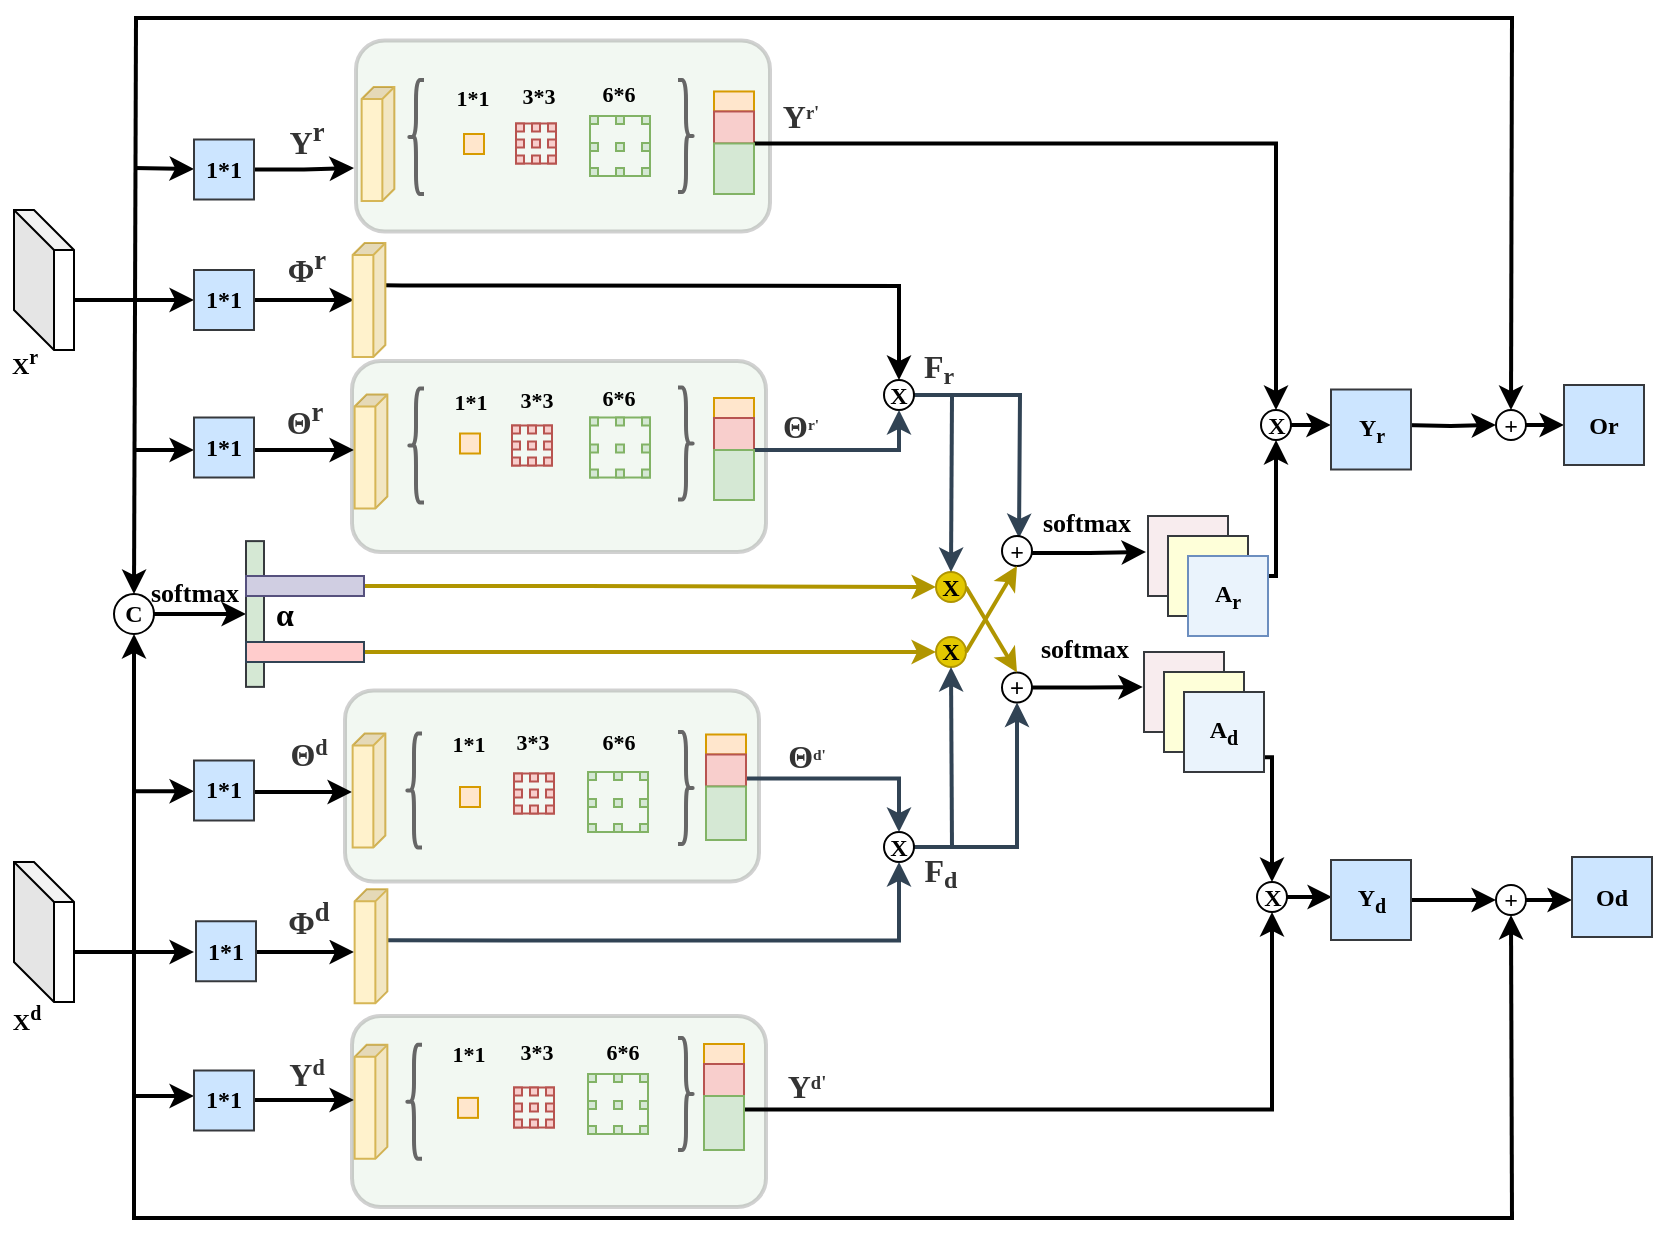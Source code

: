 <mxfile version="15.2.9" type="github">
  <diagram id="8cJA8IoX43Oh-N6bYJDm" name="Page-1">
    <mxGraphModel dx="1151" dy="600" grid="1" gridSize="10" guides="1" tooltips="1" connect="1" arrows="1" fold="1" page="1" pageScale="1" pageWidth="827" pageHeight="1169" math="0" shadow="0">
      <root>
        <mxCell id="0" />
        <mxCell id="1" parent="0" />
        <mxCell id="VNnDimrutekPzXAT0fa--1" value="" style="rounded=1;whiteSpace=wrap;html=1;strokeColor=#666666;strokeWidth=2;fillColor=#D5E8D4;opacity=30;" vertex="1" parent="1">
          <mxGeometry x="259" y="1228" width="207" height="95.5" as="geometry" />
        </mxCell>
        <mxCell id="VNnDimrutekPzXAT0fa--2" value="" style="rounded=1;whiteSpace=wrap;html=1;strokeColor=#666666;strokeWidth=2;fillColor=#D5E8D4;opacity=30;" vertex="1" parent="1">
          <mxGeometry x="255.5" y="1065.25" width="207" height="95.5" as="geometry" />
        </mxCell>
        <mxCell id="VNnDimrutekPzXAT0fa--3" value="" style="rounded=1;whiteSpace=wrap;html=1;strokeColor=#666666;strokeWidth=2;fillColor=#D5E8D4;opacity=30;" vertex="1" parent="1">
          <mxGeometry x="259" y="900.5" width="207" height="95.5" as="geometry" />
        </mxCell>
        <mxCell id="VNnDimrutekPzXAT0fa--4" value="" style="rounded=1;whiteSpace=wrap;html=1;strokeColor=#666666;strokeWidth=2;fillColor=#D5E8D4;opacity=30;" vertex="1" parent="1">
          <mxGeometry x="261" y="740.25" width="207" height="95.5" as="geometry" />
        </mxCell>
        <mxCell id="VNnDimrutekPzXAT0fa--5" style="edgeStyle=orthogonalEdgeStyle;rounded=0;orthogonalLoop=1;jettySize=auto;html=1;exitX=0;exitY=0;exitDx=30;exitDy=45;exitPerimeter=0;strokeWidth=2;" edge="1" parent="1" source="VNnDimrutekPzXAT0fa--6">
          <mxGeometry relative="1" as="geometry">
            <mxPoint x="180" y="870" as="targetPoint" />
          </mxGeometry>
        </mxCell>
        <mxCell id="VNnDimrutekPzXAT0fa--6" value="" style="shape=cube;whiteSpace=wrap;html=1;boundedLbl=1;backgroundOutline=1;darkOpacity=0.05;darkOpacity2=0.1;" vertex="1" parent="1">
          <mxGeometry x="90" y="825" width="30" height="70" as="geometry" />
        </mxCell>
        <mxCell id="VNnDimrutekPzXAT0fa--7" style="edgeStyle=orthogonalEdgeStyle;rounded=0;orthogonalLoop=1;jettySize=auto;html=1;exitX=0;exitY=0;exitDx=30;exitDy=45;exitPerimeter=0;entryX=0;entryY=0.5;entryDx=0;entryDy=0;strokeWidth=2;" edge="1" parent="1" source="VNnDimrutekPzXAT0fa--8">
          <mxGeometry relative="1" as="geometry">
            <mxPoint x="180" y="1196" as="targetPoint" />
          </mxGeometry>
        </mxCell>
        <mxCell id="VNnDimrutekPzXAT0fa--8" value="" style="shape=cube;whiteSpace=wrap;html=1;boundedLbl=1;backgroundOutline=1;darkOpacity=0.05;darkOpacity2=0.1;" vertex="1" parent="1">
          <mxGeometry x="90" y="1151" width="30" height="70" as="geometry" />
        </mxCell>
        <mxCell id="VNnDimrutekPzXAT0fa--9" value="" style="endArrow=classic;html=1;strokeWidth=2;" edge="1" parent="1" target="VNnDimrutekPzXAT0fa--19">
          <mxGeometry width="50" height="50" relative="1" as="geometry">
            <mxPoint x="150" y="804" as="sourcePoint" />
            <mxPoint x="180" y="804" as="targetPoint" />
          </mxGeometry>
        </mxCell>
        <mxCell id="VNnDimrutekPzXAT0fa--10" value="" style="endArrow=classic;html=1;entryX=0;entryY=0.5;entryDx=0;entryDy=0;strokeWidth=2;" edge="1" parent="1">
          <mxGeometry width="50" height="50" relative="1" as="geometry">
            <mxPoint x="150" y="1268" as="sourcePoint" />
            <mxPoint x="180" y="1268" as="targetPoint" />
          </mxGeometry>
        </mxCell>
        <mxCell id="VNnDimrutekPzXAT0fa--11" value="" style="endArrow=classic;html=1;entryX=0;entryY=0.5;entryDx=0;entryDy=0;strokeWidth=2;" edge="1" parent="1">
          <mxGeometry width="50" height="50" relative="1" as="geometry">
            <mxPoint x="150" y="945" as="sourcePoint" />
            <mxPoint x="180" y="945" as="targetPoint" />
          </mxGeometry>
        </mxCell>
        <mxCell id="VNnDimrutekPzXAT0fa--12" value="" style="endArrow=classic;html=1;entryX=0;entryY=0.5;entryDx=0;entryDy=0;strokeWidth=2;" edge="1" parent="1">
          <mxGeometry width="50" height="50" relative="1" as="geometry">
            <mxPoint x="150" y="1115.66" as="sourcePoint" />
            <mxPoint x="180" y="1115.66" as="targetPoint" />
          </mxGeometry>
        </mxCell>
        <mxCell id="VNnDimrutekPzXAT0fa--14" style="edgeStyle=orthogonalEdgeStyle;rounded=0;orthogonalLoop=1;jettySize=auto;html=1;exitX=1;exitY=0.5;exitDx=0;exitDy=0;strokeWidth=2;entryX=0;entryY=0.5;entryDx=0;entryDy=0;" edge="1" parent="1" source="VNnDimrutekPzXAT0fa--15" target="VNnDimrutekPzXAT0fa--203">
          <mxGeometry relative="1" as="geometry">
            <mxPoint x="200" y="1036" as="targetPoint" />
          </mxGeometry>
        </mxCell>
        <mxCell id="VNnDimrutekPzXAT0fa--15" value="&lt;b&gt;&lt;font face=&quot;Times New Roman&quot;&gt;C&lt;/font&gt;&lt;/b&gt;" style="ellipse;whiteSpace=wrap;html=1;aspect=fixed;" vertex="1" parent="1">
          <mxGeometry x="140" y="1017" width="20" height="20" as="geometry" />
        </mxCell>
        <mxCell id="VNnDimrutekPzXAT0fa--16" style="edgeStyle=orthogonalEdgeStyle;rounded=0;orthogonalLoop=1;jettySize=auto;html=1;exitX=1;exitY=0.5;exitDx=0;exitDy=0;entryX=0.5;entryY=0;entryDx=0;entryDy=0;strokeWidth=2;fillColor=#647687;strokeColor=#314354;" edge="1" parent="1" source="VNnDimrutekPzXAT0fa--17">
          <mxGeometry relative="1" as="geometry">
            <mxPoint x="592.5" y="989" as="targetPoint" />
          </mxGeometry>
        </mxCell>
        <mxCell id="VNnDimrutekPzXAT0fa--17" value="&lt;b&gt;&lt;font face=&quot;Times New Roman&quot;&gt;X&lt;/font&gt;&lt;/b&gt;" style="ellipse;whiteSpace=wrap;html=1;aspect=fixed;" vertex="1" parent="1">
          <mxGeometry x="525" y="910" width="15" height="15" as="geometry" />
        </mxCell>
        <mxCell id="VNnDimrutekPzXAT0fa--18" style="edgeStyle=orthogonalEdgeStyle;rounded=0;orthogonalLoop=1;jettySize=auto;html=1;exitX=1;exitY=0.5;exitDx=0;exitDy=0;entryX=0;entryY=0.5;entryDx=0;entryDy=0;strokeWidth=2;" edge="1" parent="1" source="VNnDimrutekPzXAT0fa--19">
          <mxGeometry relative="1" as="geometry">
            <mxPoint x="260" y="804" as="targetPoint" />
          </mxGeometry>
        </mxCell>
        <mxCell id="VNnDimrutekPzXAT0fa--19" value="&lt;font face=&quot;Times New Roman&quot;&gt;&lt;b&gt;1*1&lt;/b&gt;&lt;/font&gt;" style="rounded=0;whiteSpace=wrap;html=1;strokeColor=#36393d;fillColor=#CCE5FF;" vertex="1" parent="1">
          <mxGeometry x="180" y="789.75" width="30" height="30" as="geometry" />
        </mxCell>
        <mxCell id="VNnDimrutekPzXAT0fa--20" style="edgeStyle=orthogonalEdgeStyle;rounded=0;orthogonalLoop=1;jettySize=auto;html=1;entryX=0;entryY=0.5;entryDx=0;entryDy=0;strokeWidth=2;" edge="1" parent="1">
          <mxGeometry relative="1" as="geometry">
            <mxPoint x="210" y="870" as="sourcePoint" />
            <mxPoint x="260" y="870" as="targetPoint" />
          </mxGeometry>
        </mxCell>
        <mxCell id="VNnDimrutekPzXAT0fa--21" style="edgeStyle=orthogonalEdgeStyle;rounded=0;orthogonalLoop=1;jettySize=auto;html=1;entryX=0;entryY=0.5;entryDx=0;entryDy=0;strokeWidth=2;" edge="1" parent="1">
          <mxGeometry relative="1" as="geometry">
            <mxPoint x="210" y="945" as="sourcePoint" />
            <mxPoint x="260" y="945" as="targetPoint" />
          </mxGeometry>
        </mxCell>
        <mxCell id="VNnDimrutekPzXAT0fa--22" style="edgeStyle=orthogonalEdgeStyle;rounded=0;orthogonalLoop=1;jettySize=auto;html=1;entryX=0;entryY=0.5;entryDx=0;entryDy=0;strokeWidth=2;" edge="1" parent="1">
          <mxGeometry relative="1" as="geometry">
            <mxPoint x="210" y="1116" as="sourcePoint" />
            <mxPoint x="259" y="1116" as="targetPoint" />
          </mxGeometry>
        </mxCell>
        <mxCell id="VNnDimrutekPzXAT0fa--23" style="edgeStyle=orthogonalEdgeStyle;rounded=0;orthogonalLoop=1;jettySize=auto;html=1;entryX=0;entryY=0.5;entryDx=0;entryDy=0;strokeWidth=2;" edge="1" parent="1">
          <mxGeometry relative="1" as="geometry">
            <mxPoint x="210" y="1196" as="sourcePoint" />
            <mxPoint x="260" y="1196" as="targetPoint" />
          </mxGeometry>
        </mxCell>
        <mxCell id="VNnDimrutekPzXAT0fa--24" style="edgeStyle=orthogonalEdgeStyle;rounded=0;orthogonalLoop=1;jettySize=auto;html=1;entryX=0;entryY=0.5;entryDx=0;entryDy=0;strokeWidth=2;" edge="1" parent="1">
          <mxGeometry relative="1" as="geometry">
            <mxPoint x="210" y="1270" as="sourcePoint" />
            <mxPoint x="260" y="1270" as="targetPoint" />
          </mxGeometry>
        </mxCell>
        <mxCell id="VNnDimrutekPzXAT0fa--25" style="edgeStyle=orthogonalEdgeStyle;rounded=0;orthogonalLoop=1;jettySize=auto;html=1;entryX=0.5;entryY=1;entryDx=0;entryDy=0;strokeWidth=2;exitX=1;exitY=0.25;exitDx=0;exitDy=0;" edge="1" parent="1" source="VNnDimrutekPzXAT0fa--187" target="VNnDimrutekPzXAT0fa--36">
          <mxGeometry relative="1" as="geometry">
            <mxPoint x="510" y="1286" as="sourcePoint" />
          </mxGeometry>
        </mxCell>
        <mxCell id="VNnDimrutekPzXAT0fa--26" style="edgeStyle=orthogonalEdgeStyle;rounded=0;orthogonalLoop=1;jettySize=auto;html=1;exitX=1;exitY=0.5;exitDx=0;exitDy=0;entryX=0.5;entryY=1;entryDx=0;entryDy=0;strokeWidth=2;fillColor=#647687;strokeColor=#314354;" edge="1" parent="1" source="VNnDimrutekPzXAT0fa--27" target="VNnDimrutekPzXAT0fa--198">
          <mxGeometry relative="1" as="geometry" />
        </mxCell>
        <mxCell id="VNnDimrutekPzXAT0fa--27" value="&lt;b&gt;&lt;font face=&quot;Times New Roman&quot;&gt;X&lt;/font&gt;&lt;/b&gt;" style="ellipse;whiteSpace=wrap;html=1;aspect=fixed;" vertex="1" parent="1">
          <mxGeometry x="525" y="1136" width="15" height="15" as="geometry" />
        </mxCell>
        <mxCell id="VNnDimrutekPzXAT0fa--28" value="&lt;b&gt;&lt;font face=&quot;Times New Roman&quot; style=&quot;font-size: 13px&quot;&gt;softmax&lt;/font&gt;&lt;/b&gt;" style="text;html=1;resizable=0;autosize=1;align=center;verticalAlign=middle;points=[];fillColor=none;strokeColor=none;rounded=0;" vertex="1" parent="1">
          <mxGeometry x="596" y="971.25" width="60" height="20" as="geometry" />
        </mxCell>
        <mxCell id="VNnDimrutekPzXAT0fa--29" value="Ar" style="whiteSpace=wrap;html=1;aspect=fixed;fillColor=#eeeeee;strokeColor=#36393d;" vertex="1" parent="1">
          <mxGeometry x="657" y="978" width="40" height="40" as="geometry" />
        </mxCell>
        <mxCell id="VNnDimrutekPzXAT0fa--30" value="Ad" style="whiteSpace=wrap;html=1;aspect=fixed;fillColor=#eeeeee;strokeColor=#36393d;" vertex="1" parent="1">
          <mxGeometry x="655" y="1046" width="40" height="40" as="geometry" />
        </mxCell>
        <mxCell id="VNnDimrutekPzXAT0fa--31" value="&lt;b&gt;&lt;font face=&quot;Times New Roman&quot; style=&quot;font-size: 13px&quot;&gt;softmax&lt;/font&gt;&lt;/b&gt;" style="text;html=1;resizable=0;autosize=1;align=center;verticalAlign=middle;points=[];fillColor=none;strokeColor=none;rounded=0;" vertex="1" parent="1">
          <mxGeometry x="595" y="1033.5" width="60" height="20" as="geometry" />
        </mxCell>
        <mxCell id="VNnDimrutekPzXAT0fa--32" value="&lt;b&gt;&lt;font face=&quot;Times New Roman&quot;&gt;X&lt;/font&gt;&lt;/b&gt;" style="ellipse;whiteSpace=wrap;html=1;aspect=fixed;fillColor=#e3c800;strokeColor=#B09500;fontColor=#000000;" vertex="1" parent="1">
          <mxGeometry x="551" y="1038.5" width="15" height="15" as="geometry" />
        </mxCell>
        <mxCell id="VNnDimrutekPzXAT0fa--33" style="edgeStyle=orthogonalEdgeStyle;rounded=0;orthogonalLoop=1;jettySize=auto;html=1;exitX=1;exitY=0.5;exitDx=0;exitDy=0;strokeWidth=2;entryX=-0.002;entryY=0.443;entryDx=0;entryDy=0;entryPerimeter=0;" edge="1" parent="1" source="VNnDimrutekPzXAT0fa--34" target="VNnDimrutekPzXAT0fa--149">
          <mxGeometry relative="1" as="geometry">
            <mxPoint x="731.5" y="932.5" as="sourcePoint" />
            <mxPoint x="747" y="933" as="targetPoint" />
          </mxGeometry>
        </mxCell>
        <mxCell id="VNnDimrutekPzXAT0fa--34" value="&lt;b&gt;&lt;font face=&quot;Times New Roman&quot;&gt;X&lt;/font&gt;&lt;/b&gt;" style="ellipse;whiteSpace=wrap;html=1;aspect=fixed;" vertex="1" parent="1">
          <mxGeometry x="713.5" y="925" width="15" height="15" as="geometry" />
        </mxCell>
        <mxCell id="VNnDimrutekPzXAT0fa--35" style="edgeStyle=orthogonalEdgeStyle;rounded=0;orthogonalLoop=1;jettySize=auto;html=1;exitX=1;exitY=0.5;exitDx=0;exitDy=0;strokeWidth=2;" edge="1" parent="1" source="VNnDimrutekPzXAT0fa--36">
          <mxGeometry relative="1" as="geometry">
            <mxPoint x="749" y="1169" as="targetPoint" />
          </mxGeometry>
        </mxCell>
        <mxCell id="VNnDimrutekPzXAT0fa--36" value="&lt;font face=&quot;Times New Roman&quot;&gt;&lt;b&gt;X&lt;/b&gt;&lt;/font&gt;" style="ellipse;whiteSpace=wrap;html=1;aspect=fixed;" vertex="1" parent="1">
          <mxGeometry x="711.5" y="1161" width="15" height="15" as="geometry" />
        </mxCell>
        <mxCell id="VNnDimrutekPzXAT0fa--37" value="" style="endArrow=none;html=1;strokeWidth=2;" edge="1" parent="1">
          <mxGeometry width="50" height="50" relative="1" as="geometry">
            <mxPoint x="150" y="729" as="sourcePoint" />
            <mxPoint x="840" y="729" as="targetPoint" />
          </mxGeometry>
        </mxCell>
        <mxCell id="VNnDimrutekPzXAT0fa--38" style="edgeStyle=orthogonalEdgeStyle;rounded=0;orthogonalLoop=1;jettySize=auto;html=1;exitX=1;exitY=0.5;exitDx=0;exitDy=0;strokeWidth=2;" edge="1" parent="1" source="VNnDimrutekPzXAT0fa--39">
          <mxGeometry relative="1" as="geometry">
            <mxPoint x="865" y="932.5" as="targetPoint" />
          </mxGeometry>
        </mxCell>
        <mxCell id="VNnDimrutekPzXAT0fa--39" value="&lt;font face=&quot;Times New Roman&quot;&gt;&lt;b&gt;+&lt;/b&gt;&lt;/font&gt;" style="ellipse;whiteSpace=wrap;html=1;aspect=fixed;" vertex="1" parent="1">
          <mxGeometry x="831" y="925" width="15" height="15" as="geometry" />
        </mxCell>
        <mxCell id="VNnDimrutekPzXAT0fa--40" value="" style="endArrow=classic;html=1;entryX=0.5;entryY=0;entryDx=0;entryDy=0;strokeWidth=2;" edge="1" parent="1" target="VNnDimrutekPzXAT0fa--39">
          <mxGeometry width="50" height="50" relative="1" as="geometry">
            <mxPoint x="839" y="728" as="sourcePoint" />
            <mxPoint x="796" y="925.75" as="targetPoint" />
          </mxGeometry>
        </mxCell>
        <mxCell id="VNnDimrutekPzXAT0fa--41" style="edgeStyle=orthogonalEdgeStyle;rounded=0;orthogonalLoop=1;jettySize=auto;html=1;exitX=1;exitY=0.5;exitDx=0;exitDy=0;strokeWidth=2;" edge="1" parent="1" source="VNnDimrutekPzXAT0fa--42">
          <mxGeometry relative="1" as="geometry">
            <mxPoint x="869" y="1170.167" as="targetPoint" />
          </mxGeometry>
        </mxCell>
        <mxCell id="VNnDimrutekPzXAT0fa--42" value="&lt;b&gt;&lt;font face=&quot;Times New Roman&quot;&gt;+&lt;/font&gt;&lt;/b&gt;" style="ellipse;whiteSpace=wrap;html=1;aspect=fixed;" vertex="1" parent="1">
          <mxGeometry x="831" y="1162.5" width="15" height="15" as="geometry" />
        </mxCell>
        <mxCell id="VNnDimrutekPzXAT0fa--43" value="" style="endArrow=none;html=1;strokeWidth=2;" edge="1" parent="1">
          <mxGeometry width="50" height="50" relative="1" as="geometry">
            <mxPoint x="151" y="1329" as="sourcePoint" />
            <mxPoint x="840" y="1329" as="targetPoint" />
          </mxGeometry>
        </mxCell>
        <mxCell id="VNnDimrutekPzXAT0fa--44" style="edgeStyle=orthogonalEdgeStyle;rounded=0;orthogonalLoop=1;jettySize=auto;html=1;exitX=1;exitY=0.5;exitDx=0;exitDy=0;entryX=0;entryY=0.5;entryDx=0;entryDy=0;strokeWidth=2;" edge="1" parent="1" source="VNnDimrutekPzXAT0fa--45" target="VNnDimrutekPzXAT0fa--42">
          <mxGeometry relative="1" as="geometry" />
        </mxCell>
        <mxCell id="VNnDimrutekPzXAT0fa--45" value="" style="whiteSpace=wrap;html=1;aspect=fixed;fillColor=#eeeeee;strokeColor=#36393d;" vertex="1" parent="1">
          <mxGeometry x="748.5" y="1150" width="40" height="40" as="geometry" />
        </mxCell>
        <mxCell id="VNnDimrutekPzXAT0fa--46" value="" style="endArrow=classic;html=1;entryX=0.5;entryY=1;entryDx=0;entryDy=0;strokeWidth=2;" edge="1" parent="1">
          <mxGeometry width="50" height="50" relative="1" as="geometry">
            <mxPoint x="839" y="1330" as="sourcePoint" />
            <mxPoint x="838.5" y="1177.5" as="targetPoint" />
            <Array as="points">
              <mxPoint x="839" y="1330" />
            </Array>
          </mxGeometry>
        </mxCell>
        <mxCell id="VNnDimrutekPzXAT0fa--47" style="edgeStyle=orthogonalEdgeStyle;rounded=0;orthogonalLoop=1;jettySize=auto;html=1;exitX=1;exitY=0.5;exitDx=0;exitDy=0;strokeWidth=2;entryX=0;entryY=0.5;entryDx=0;entryDy=0;" edge="1" parent="1" target="VNnDimrutekPzXAT0fa--39">
          <mxGeometry relative="1" as="geometry">
            <mxPoint x="825" y="932.5" as="targetPoint" />
            <mxPoint x="784.5" y="932.5" as="sourcePoint" />
          </mxGeometry>
        </mxCell>
        <mxCell id="VNnDimrutekPzXAT0fa--49" value="&lt;b&gt;&lt;font face=&quot;Times New Roman&quot;&gt;Or&lt;/font&gt;&lt;/b&gt;" style="whiteSpace=wrap;html=1;aspect=fixed;fillColor=#cce5ff;strokeColor=#36393d;" vertex="1" parent="1">
          <mxGeometry x="865" y="912.5" width="40" height="40" as="geometry" />
        </mxCell>
        <mxCell id="VNnDimrutekPzXAT0fa--50" value="" style="whiteSpace=wrap;html=1;aspect=fixed;" vertex="1" parent="1">
          <mxGeometry x="869" y="1148.5" width="40" height="40" as="geometry" />
        </mxCell>
        <mxCell id="VNnDimrutekPzXAT0fa--51" value="" style="whiteSpace=wrap;html=1;aspect=fixed;fillColor=#ffe6cc;strokeColor=#d79b00;" vertex="1" parent="1">
          <mxGeometry x="315" y="787" width="10" height="10" as="geometry" />
        </mxCell>
        <mxCell id="VNnDimrutekPzXAT0fa--52" value="" style="whiteSpace=wrap;html=1;aspect=fixed;strokeColor=#b85450;fillColor=none;" vertex="1" parent="1">
          <mxGeometry x="341" y="781.75" width="20" height="20" as="geometry" />
        </mxCell>
        <mxCell id="VNnDimrutekPzXAT0fa--53" value="" style="whiteSpace=wrap;html=1;aspect=fixed;strokeColor=#82b366;fillColor=none;" vertex="1" parent="1">
          <mxGeometry x="378" y="778" width="30" height="30" as="geometry" />
        </mxCell>
        <mxCell id="VNnDimrutekPzXAT0fa--55" value="" style="whiteSpace=wrap;html=1;aspect=fixed;fillColor=#f8cecc;strokeColor=#b85450;" vertex="1" parent="1">
          <mxGeometry x="357" y="781.75" width="4" height="4" as="geometry" />
        </mxCell>
        <mxCell id="VNnDimrutekPzXAT0fa--56" value="" style="whiteSpace=wrap;html=1;aspect=fixed;fillColor=#f8cecc;strokeColor=#b85450;" vertex="1" parent="1">
          <mxGeometry x="341" y="781.75" width="4" height="4" as="geometry" />
        </mxCell>
        <mxCell id="VNnDimrutekPzXAT0fa--57" value="" style="whiteSpace=wrap;html=1;aspect=fixed;fillColor=#f8cecc;strokeColor=#b85450;" vertex="1" parent="1">
          <mxGeometry x="341" y="797.75" width="4" height="4" as="geometry" />
        </mxCell>
        <mxCell id="VNnDimrutekPzXAT0fa--58" value="" style="whiteSpace=wrap;html=1;aspect=fixed;fillColor=#f8cecc;strokeColor=#b85450;" vertex="1" parent="1">
          <mxGeometry x="357" y="797.75" width="4" height="4" as="geometry" />
        </mxCell>
        <mxCell id="VNnDimrutekPzXAT0fa--59" value="" style="whiteSpace=wrap;html=1;aspect=fixed;fillColor=#f8cecc;strokeColor=#b85450;" vertex="1" parent="1">
          <mxGeometry x="357" y="789.75" width="4" height="4" as="geometry" />
        </mxCell>
        <mxCell id="VNnDimrutekPzXAT0fa--60" value="" style="whiteSpace=wrap;html=1;aspect=fixed;fillColor=#f8cecc;strokeColor=#b85450;" vertex="1" parent="1">
          <mxGeometry x="341" y="789.75" width="4" height="4" as="geometry" />
        </mxCell>
        <mxCell id="VNnDimrutekPzXAT0fa--61" value="" style="whiteSpace=wrap;html=1;aspect=fixed;fillColor=#f8cecc;strokeColor=#b85450;" vertex="1" parent="1">
          <mxGeometry x="349" y="781.75" width="4" height="4" as="geometry" />
        </mxCell>
        <mxCell id="VNnDimrutekPzXAT0fa--62" value="" style="whiteSpace=wrap;html=1;aspect=fixed;fillColor=#f8cecc;strokeColor=#b85450;" vertex="1" parent="1">
          <mxGeometry x="349" y="797.75" width="4" height="4" as="geometry" />
        </mxCell>
        <mxCell id="VNnDimrutekPzXAT0fa--63" value="" style="whiteSpace=wrap;html=1;aspect=fixed;fillColor=#f8cecc;strokeColor=#b85450;" vertex="1" parent="1">
          <mxGeometry x="349" y="789.75" width="4" height="4" as="geometry" />
        </mxCell>
        <mxCell id="VNnDimrutekPzXAT0fa--64" value="" style="whiteSpace=wrap;html=1;aspect=fixed;fillColor=#d5e8d4;strokeColor=#82b366;" vertex="1" parent="1">
          <mxGeometry x="378" y="778" width="4" height="4" as="geometry" />
        </mxCell>
        <mxCell id="VNnDimrutekPzXAT0fa--65" value="" style="whiteSpace=wrap;html=1;aspect=fixed;fillColor=#d5e8d4;strokeColor=#82b366;" vertex="1" parent="1">
          <mxGeometry x="391" y="778" width="4" height="4" as="geometry" />
        </mxCell>
        <mxCell id="VNnDimrutekPzXAT0fa--66" value="" style="whiteSpace=wrap;html=1;aspect=fixed;fillColor=#d5e8d4;strokeColor=#82b366;" vertex="1" parent="1">
          <mxGeometry x="404" y="778" width="4" height="4" as="geometry" />
        </mxCell>
        <mxCell id="VNnDimrutekPzXAT0fa--67" value="" style="whiteSpace=wrap;html=1;aspect=fixed;fillColor=#d5e8d4;strokeColor=#82b366;" vertex="1" parent="1">
          <mxGeometry x="378" y="804" width="4" height="4" as="geometry" />
        </mxCell>
        <mxCell id="VNnDimrutekPzXAT0fa--68" value="" style="whiteSpace=wrap;html=1;aspect=fixed;fillColor=#d5e8d4;strokeColor=#82b366;" vertex="1" parent="1">
          <mxGeometry x="391" y="804" width="4" height="4" as="geometry" />
        </mxCell>
        <mxCell id="VNnDimrutekPzXAT0fa--69" value="" style="whiteSpace=wrap;html=1;aspect=fixed;fillColor=#d5e8d4;strokeColor=#82b366;" vertex="1" parent="1">
          <mxGeometry x="404" y="804" width="4" height="4" as="geometry" />
        </mxCell>
        <mxCell id="VNnDimrutekPzXAT0fa--70" value="" style="whiteSpace=wrap;html=1;aspect=fixed;fillColor=#d5e8d4;strokeColor=#82b366;" vertex="1" parent="1">
          <mxGeometry x="378" y="791.5" width="4" height="4" as="geometry" />
        </mxCell>
        <mxCell id="VNnDimrutekPzXAT0fa--71" value="" style="whiteSpace=wrap;html=1;aspect=fixed;fillColor=#d5e8d4;strokeColor=#82b366;" vertex="1" parent="1">
          <mxGeometry x="391" y="791.5" width="4" height="4" as="geometry" />
        </mxCell>
        <mxCell id="VNnDimrutekPzXAT0fa--72" value="" style="whiteSpace=wrap;html=1;aspect=fixed;fillColor=#d5e8d4;strokeColor=#82b366;" vertex="1" parent="1">
          <mxGeometry x="404" y="791.5" width="4" height="4" as="geometry" />
        </mxCell>
        <mxCell id="VNnDimrutekPzXAT0fa--73" value="&lt;p style=&quot;line-height: 30%&quot;&gt;&lt;font style=&quot;font-size: 11px&quot; face=&quot;Times New Roman&quot;&gt;&lt;b&gt;1*1&lt;/b&gt;&lt;/font&gt;&lt;/p&gt;" style="text;html=1;resizable=0;autosize=1;align=center;verticalAlign=middle;points=[];fillColor=none;strokeColor=none;rounded=0;" vertex="1" parent="1">
          <mxGeometry x="305" y="753" width="28" height="31" as="geometry" />
        </mxCell>
        <mxCell id="VNnDimrutekPzXAT0fa--74" value="&lt;p style=&quot;line-height: 30%&quot;&gt;&lt;font style=&quot;font-size: 11px&quot; face=&quot;Times New Roman&quot;&gt;&lt;b&gt;3*3&lt;/b&gt;&lt;/font&gt;&lt;/p&gt;&lt;span style=&quot;color: rgba(0 , 0 , 0 , 0) ; font-size: 0px&quot;&gt;&lt;font face=&quot;Times New Roman&quot;&gt;&lt;b&gt;%3CmxGraphModel%3E%3Croot%3E%3CmxCell%20id%3D%220%22%2F%3E%3CmxCell%20id%3D%221%22%20parent%3D%220%22%2F%3E%3CmxCell%20id%3D%222%22%20value%3D%22%26lt%3Bp%20style%3D%26quot%3Bline-height%3A%2030%25%26quot%3B%26gt%3B%26lt%3Bfont%20style%3D%26quot%3Bfont-size%3A%2011px%26quot%3B%26gt%3B1*1%26lt%3B%2Ffont%26gt%3B%26lt%3B%2Fp%26gt%3B%22%20style%3D%22text%3Bhtml%3D1%3Bresizable%3D0%3Bautosize%3D1%3Balign%3Dcenter%3BverticalAlign%3Dmiddle%3Bpoints%3D%5B%5D%3BfillColor%3Dnone%3BstrokeColor%3Dnone%3Brounded%3D0%3B%22%20vertex%3D%221%22%20parent%3D%221%22%3E%3CmxGeometry%20x%3D%22360%22%20y%3D%227.5%22%20width%3D%2230%22%20height%3D%2230%22%20as%3D%22geometry%22%2F%3E%3C%2FmxCell%3E%3C%2Froot%3E%3C%2FmxGraphModel%3E&lt;/b&gt;&lt;/font&gt;&lt;/span&gt;" style="text;html=1;resizable=0;autosize=1;align=center;verticalAlign=middle;points=[];fillColor=none;strokeColor=none;rounded=0;" vertex="1" parent="1">
          <mxGeometry x="338" y="750.75" width="28" height="49" as="geometry" />
        </mxCell>
        <mxCell id="VNnDimrutekPzXAT0fa--75" value="&lt;p style=&quot;line-height: 30%&quot;&gt;&lt;span style=&quot;font-size: 11px&quot;&gt;&lt;font face=&quot;Times New Roman&quot;&gt;&lt;b&gt;6*6&lt;/b&gt;&lt;/font&gt;&lt;/span&gt;&lt;/p&gt;" style="text;html=1;resizable=0;autosize=1;align=center;verticalAlign=middle;points=[];fillColor=none;strokeColor=none;rounded=0;" vertex="1" parent="1">
          <mxGeometry x="378" y="751.75" width="28" height="31" as="geometry" />
        </mxCell>
        <mxCell id="VNnDimrutekPzXAT0fa--76" value="" style="whiteSpace=wrap;html=1;aspect=fixed;fillColor=#ffe6cc;strokeColor=#d79b00;fontStyle=1" vertex="1" parent="1">
          <mxGeometry x="313" y="1113.5" width="10" height="10" as="geometry" />
        </mxCell>
        <mxCell id="VNnDimrutekPzXAT0fa--77" value="" style="whiteSpace=wrap;html=1;aspect=fixed;strokeColor=#b85450;fillColor=none;fontStyle=1" vertex="1" parent="1">
          <mxGeometry x="340" y="1106.75" width="20" height="20" as="geometry" />
        </mxCell>
        <mxCell id="VNnDimrutekPzXAT0fa--78" value="" style="whiteSpace=wrap;html=1;aspect=fixed;strokeColor=#82b366;fillColor=none;fontStyle=1" vertex="1" parent="1">
          <mxGeometry x="377" y="1106" width="30" height="30" as="geometry" />
        </mxCell>
        <mxCell id="VNnDimrutekPzXAT0fa--79" value="" style="whiteSpace=wrap;html=1;aspect=fixed;fillColor=#f8cecc;strokeColor=#b85450;fontStyle=1" vertex="1" parent="1">
          <mxGeometry x="356" y="1106.75" width="4" height="4" as="geometry" />
        </mxCell>
        <mxCell id="VNnDimrutekPzXAT0fa--80" value="" style="whiteSpace=wrap;html=1;aspect=fixed;fillColor=#f8cecc;strokeColor=#b85450;fontStyle=1" vertex="1" parent="1">
          <mxGeometry x="340" y="1106.75" width="4" height="4" as="geometry" />
        </mxCell>
        <mxCell id="VNnDimrutekPzXAT0fa--81" value="" style="whiteSpace=wrap;html=1;aspect=fixed;fillColor=#f8cecc;strokeColor=#b85450;fontStyle=1" vertex="1" parent="1">
          <mxGeometry x="340" y="1122.75" width="4" height="4" as="geometry" />
        </mxCell>
        <mxCell id="VNnDimrutekPzXAT0fa--82" value="" style="whiteSpace=wrap;html=1;aspect=fixed;fillColor=#f8cecc;strokeColor=#b85450;fontStyle=1" vertex="1" parent="1">
          <mxGeometry x="356" y="1122.75" width="4" height="4" as="geometry" />
        </mxCell>
        <mxCell id="VNnDimrutekPzXAT0fa--83" value="" style="whiteSpace=wrap;html=1;aspect=fixed;fillColor=#f8cecc;strokeColor=#b85450;fontStyle=1" vertex="1" parent="1">
          <mxGeometry x="356" y="1114.75" width="4" height="4" as="geometry" />
        </mxCell>
        <mxCell id="VNnDimrutekPzXAT0fa--84" value="" style="whiteSpace=wrap;html=1;aspect=fixed;fillColor=#f8cecc;strokeColor=#b85450;fontStyle=1" vertex="1" parent="1">
          <mxGeometry x="340" y="1114.75" width="4" height="4" as="geometry" />
        </mxCell>
        <mxCell id="VNnDimrutekPzXAT0fa--85" value="" style="whiteSpace=wrap;html=1;aspect=fixed;fillColor=#f8cecc;strokeColor=#b85450;fontStyle=1" vertex="1" parent="1">
          <mxGeometry x="348" y="1106.75" width="4" height="4" as="geometry" />
        </mxCell>
        <mxCell id="VNnDimrutekPzXAT0fa--86" value="" style="whiteSpace=wrap;html=1;aspect=fixed;fillColor=#f8cecc;strokeColor=#b85450;fontStyle=1" vertex="1" parent="1">
          <mxGeometry x="348" y="1122.75" width="4" height="4" as="geometry" />
        </mxCell>
        <mxCell id="VNnDimrutekPzXAT0fa--87" value="" style="whiteSpace=wrap;html=1;aspect=fixed;fillColor=#f8cecc;strokeColor=#b85450;fontStyle=1" vertex="1" parent="1">
          <mxGeometry x="348" y="1114.75" width="4" height="4" as="geometry" />
        </mxCell>
        <mxCell id="VNnDimrutekPzXAT0fa--88" value="" style="whiteSpace=wrap;html=1;aspect=fixed;fillColor=#d5e8d4;strokeColor=#82b366;fontStyle=1" vertex="1" parent="1">
          <mxGeometry x="377" y="1106" width="4" height="4" as="geometry" />
        </mxCell>
        <mxCell id="VNnDimrutekPzXAT0fa--89" value="" style="whiteSpace=wrap;html=1;aspect=fixed;fillColor=#d5e8d4;strokeColor=#82b366;fontStyle=1" vertex="1" parent="1">
          <mxGeometry x="390" y="1106" width="4" height="4" as="geometry" />
        </mxCell>
        <mxCell id="VNnDimrutekPzXAT0fa--90" value="" style="whiteSpace=wrap;html=1;aspect=fixed;fillColor=#d5e8d4;strokeColor=#82b366;fontStyle=1" vertex="1" parent="1">
          <mxGeometry x="403" y="1106" width="4" height="4" as="geometry" />
        </mxCell>
        <mxCell id="VNnDimrutekPzXAT0fa--91" value="" style="whiteSpace=wrap;html=1;aspect=fixed;fillColor=#d5e8d4;strokeColor=#82b366;fontStyle=1" vertex="1" parent="1">
          <mxGeometry x="377" y="1132" width="4" height="4" as="geometry" />
        </mxCell>
        <mxCell id="VNnDimrutekPzXAT0fa--92" value="" style="whiteSpace=wrap;html=1;aspect=fixed;fillColor=#d5e8d4;strokeColor=#82b366;fontStyle=1" vertex="1" parent="1">
          <mxGeometry x="390" y="1132" width="4" height="4" as="geometry" />
        </mxCell>
        <mxCell id="VNnDimrutekPzXAT0fa--93" value="" style="whiteSpace=wrap;html=1;aspect=fixed;fillColor=#d5e8d4;strokeColor=#82b366;fontStyle=1" vertex="1" parent="1">
          <mxGeometry x="403" y="1132" width="4" height="4" as="geometry" />
        </mxCell>
        <mxCell id="VNnDimrutekPzXAT0fa--94" value="" style="whiteSpace=wrap;html=1;aspect=fixed;fillColor=#d5e8d4;strokeColor=#82b366;fontStyle=1" vertex="1" parent="1">
          <mxGeometry x="377" y="1119.5" width="4" height="4" as="geometry" />
        </mxCell>
        <mxCell id="VNnDimrutekPzXAT0fa--95" value="" style="whiteSpace=wrap;html=1;aspect=fixed;fillColor=#d5e8d4;strokeColor=#82b366;fontStyle=1" vertex="1" parent="1">
          <mxGeometry x="390" y="1119.5" width="4" height="4" as="geometry" />
        </mxCell>
        <mxCell id="VNnDimrutekPzXAT0fa--96" value="" style="whiteSpace=wrap;html=1;aspect=fixed;fillColor=#d5e8d4;strokeColor=#82b366;fontStyle=1" vertex="1" parent="1">
          <mxGeometry x="403" y="1119.5" width="4" height="4" as="geometry" />
        </mxCell>
        <mxCell id="VNnDimrutekPzXAT0fa--97" value="&lt;p style=&quot;line-height: 30%&quot;&gt;&lt;font style=&quot;font-size: 11px&quot; face=&quot;Times New Roman&quot;&gt;3*3&lt;/font&gt;&lt;/p&gt;&lt;span style=&quot;color: rgba(0 , 0 , 0 , 0) ; font-size: 0px&quot;&gt;&lt;font face=&quot;Times New Roman&quot;&gt;%3CmxGraphModel%3E%3Croot%3E%3CmxCell%20id%3D%220%22%2F%3E%3CmxCell%20id%3D%221%22%20parent%3D%220%22%2F%3E%3CmxCell%20id%3D%222%22%20value%3D%22%26lt%3Bp%20style%3D%26quot%3Bline-height%3A%2030%25%26quot%3B%26gt%3B%26lt%3Bfont%20style%3D%26quot%3Bfont-size%3A%2011px%26quot%3B%26gt%3B1*1%26lt%3B%2Ffont%26gt%3B%26lt%3B%2Fp%26gt%3B%22%20style%3D%22text%3Bhtml%3D1%3Bresizable%3D0%3Bautosize%3D1%3Balign%3Dcenter%3BverticalAlign%3Dmiddle%3Bpoints%3D%5B%5D%3BfillColor%3Dnone%3BstrokeColor%3Dnone%3Brounded%3D0%3B%22%20vertex%3D%221%22%20parent%3D%221%22%3E%3CmxGeometry%20x%3D%22360%22%20y%3D%227.5%22%20width%3D%2230%22%20height%3D%2230%22%20as%3D%22geometry%22%2F%3E%3C%2FmxCell%3E%3C%2Froot%3E%3C%2FmxGraphModel%3E&lt;/font&gt;&lt;/span&gt;" style="text;html=1;resizable=0;autosize=1;align=center;verticalAlign=middle;points=[];fillColor=none;strokeColor=none;rounded=0;fontStyle=1" vertex="1" parent="1">
          <mxGeometry x="335" y="1073.75" width="28" height="49" as="geometry" />
        </mxCell>
        <mxCell id="VNnDimrutekPzXAT0fa--98" value="&lt;p style=&quot;line-height: 30%&quot;&gt;&lt;span style=&quot;font-size: 11px&quot;&gt;&lt;font face=&quot;Times New Roman&quot;&gt;6*6&lt;/font&gt;&lt;/span&gt;&lt;/p&gt;" style="text;html=1;resizable=0;autosize=1;align=center;verticalAlign=middle;points=[];fillColor=none;strokeColor=none;rounded=0;fontStyle=1" vertex="1" parent="1">
          <mxGeometry x="378" y="1075" width="28" height="31" as="geometry" />
        </mxCell>
        <mxCell id="VNnDimrutekPzXAT0fa--99" value="" style="whiteSpace=wrap;html=1;aspect=fixed;fillColor=#ffe6cc;strokeColor=#d79b00;" vertex="1" parent="1">
          <mxGeometry x="312" y="1268.93" width="10" height="10" as="geometry" />
        </mxCell>
        <mxCell id="VNnDimrutekPzXAT0fa--100" value="" style="whiteSpace=wrap;html=1;aspect=fixed;strokeColor=#b85450;fillColor=none;" vertex="1" parent="1">
          <mxGeometry x="340" y="1263.75" width="20" height="20" as="geometry" />
        </mxCell>
        <mxCell id="VNnDimrutekPzXAT0fa--101" value="" style="whiteSpace=wrap;html=1;aspect=fixed;strokeColor=#82b366;fillColor=none;" vertex="1" parent="1">
          <mxGeometry x="377" y="1257" width="30" height="30" as="geometry" />
        </mxCell>
        <mxCell id="VNnDimrutekPzXAT0fa--102" value="" style="whiteSpace=wrap;html=1;aspect=fixed;fillColor=#f8cecc;strokeColor=#b85450;" vertex="1" parent="1">
          <mxGeometry x="356" y="1263.75" width="4" height="4" as="geometry" />
        </mxCell>
        <mxCell id="VNnDimrutekPzXAT0fa--103" value="" style="whiteSpace=wrap;html=1;aspect=fixed;fillColor=#f8cecc;strokeColor=#b85450;" vertex="1" parent="1">
          <mxGeometry x="340" y="1263.75" width="4" height="4" as="geometry" />
        </mxCell>
        <mxCell id="VNnDimrutekPzXAT0fa--104" value="" style="whiteSpace=wrap;html=1;aspect=fixed;fillColor=#f8cecc;strokeColor=#b85450;" vertex="1" parent="1">
          <mxGeometry x="340" y="1279.75" width="4" height="4" as="geometry" />
        </mxCell>
        <mxCell id="VNnDimrutekPzXAT0fa--105" value="" style="whiteSpace=wrap;html=1;aspect=fixed;fillColor=#f8cecc;strokeColor=#b85450;" vertex="1" parent="1">
          <mxGeometry x="356" y="1279.75" width="4" height="4" as="geometry" />
        </mxCell>
        <mxCell id="VNnDimrutekPzXAT0fa--106" value="" style="whiteSpace=wrap;html=1;aspect=fixed;fillColor=#f8cecc;strokeColor=#b85450;" vertex="1" parent="1">
          <mxGeometry x="356" y="1271.75" width="4" height="4" as="geometry" />
        </mxCell>
        <mxCell id="VNnDimrutekPzXAT0fa--107" value="" style="whiteSpace=wrap;html=1;aspect=fixed;fillColor=#f8cecc;strokeColor=#b85450;" vertex="1" parent="1">
          <mxGeometry x="340" y="1271.75" width="4" height="4" as="geometry" />
        </mxCell>
        <mxCell id="VNnDimrutekPzXAT0fa--108" value="" style="whiteSpace=wrap;html=1;aspect=fixed;fillColor=#f8cecc;strokeColor=#b85450;" vertex="1" parent="1">
          <mxGeometry x="348" y="1263.75" width="4" height="4" as="geometry" />
        </mxCell>
        <mxCell id="VNnDimrutekPzXAT0fa--109" value="" style="whiteSpace=wrap;html=1;aspect=fixed;fillColor=#f8cecc;strokeColor=#b85450;" vertex="1" parent="1">
          <mxGeometry x="348" y="1279.75" width="4" height="4" as="geometry" />
        </mxCell>
        <mxCell id="VNnDimrutekPzXAT0fa--110" value="" style="whiteSpace=wrap;html=1;aspect=fixed;fillColor=#f8cecc;strokeColor=#b85450;" vertex="1" parent="1">
          <mxGeometry x="348" y="1271.75" width="4" height="4" as="geometry" />
        </mxCell>
        <mxCell id="VNnDimrutekPzXAT0fa--111" value="" style="whiteSpace=wrap;html=1;aspect=fixed;fillColor=#d5e8d4;strokeColor=#82b366;" vertex="1" parent="1">
          <mxGeometry x="377" y="1257" width="4" height="4" as="geometry" />
        </mxCell>
        <mxCell id="VNnDimrutekPzXAT0fa--112" value="" style="whiteSpace=wrap;html=1;aspect=fixed;fillColor=#d5e8d4;strokeColor=#82b366;" vertex="1" parent="1">
          <mxGeometry x="390" y="1257" width="4" height="4" as="geometry" />
        </mxCell>
        <mxCell id="VNnDimrutekPzXAT0fa--113" value="" style="whiteSpace=wrap;html=1;aspect=fixed;fillColor=#d5e8d4;strokeColor=#82b366;" vertex="1" parent="1">
          <mxGeometry x="403" y="1257" width="4" height="4" as="geometry" />
        </mxCell>
        <mxCell id="VNnDimrutekPzXAT0fa--114" value="" style="whiteSpace=wrap;html=1;aspect=fixed;fillColor=#d5e8d4;strokeColor=#82b366;" vertex="1" parent="1">
          <mxGeometry x="377" y="1283" width="4" height="4" as="geometry" />
        </mxCell>
        <mxCell id="VNnDimrutekPzXAT0fa--115" value="" style="whiteSpace=wrap;html=1;aspect=fixed;fillColor=#d5e8d4;strokeColor=#82b366;" vertex="1" parent="1">
          <mxGeometry x="390" y="1283" width="4" height="4" as="geometry" />
        </mxCell>
        <mxCell id="VNnDimrutekPzXAT0fa--116" value="" style="whiteSpace=wrap;html=1;aspect=fixed;fillColor=#d5e8d4;strokeColor=#82b366;" vertex="1" parent="1">
          <mxGeometry x="403" y="1283" width="4" height="4" as="geometry" />
        </mxCell>
        <mxCell id="VNnDimrutekPzXAT0fa--117" value="" style="whiteSpace=wrap;html=1;aspect=fixed;fillColor=#d5e8d4;strokeColor=#82b366;" vertex="1" parent="1">
          <mxGeometry x="377" y="1270.5" width="4" height="4" as="geometry" />
        </mxCell>
        <mxCell id="VNnDimrutekPzXAT0fa--118" value="" style="whiteSpace=wrap;html=1;aspect=fixed;fillColor=#d5e8d4;strokeColor=#82b366;" vertex="1" parent="1">
          <mxGeometry x="390" y="1270.5" width="4" height="4" as="geometry" />
        </mxCell>
        <mxCell id="VNnDimrutekPzXAT0fa--119" value="" style="whiteSpace=wrap;html=1;aspect=fixed;fillColor=#d5e8d4;strokeColor=#82b366;" vertex="1" parent="1">
          <mxGeometry x="403" y="1270.5" width="4" height="4" as="geometry" />
        </mxCell>
        <mxCell id="VNnDimrutekPzXAT0fa--120" value="&lt;p style=&quot;line-height: 30%&quot;&gt;&lt;font style=&quot;font-size: 11px&quot; face=&quot;Times New Roman&quot;&gt;&lt;b&gt;3*3&lt;/b&gt;&lt;/font&gt;&lt;/p&gt;&lt;span style=&quot;color: rgba(0 , 0 , 0 , 0) ; font-size: 0px&quot;&gt;&lt;font face=&quot;Times New Roman&quot;&gt;&lt;b&gt;%3CmxGraphModel%3E%3Croot%3E%3CmxCell%20id%3D%220%22%2F%3E%3CmxCell%20id%3D%221%22%20parent%3D%220%22%2F%3E%3CmxCell%20id%3D%222%22%20value%3D%22%26lt%3Bp%20style%3D%26quot%3Bline-height%3A%2030%25%26quot%3B%26gt%3B%26lt%3Bfont%20style%3D%26quot%3Bfont-size%3A%2011px%26quot%3B%26gt%3B1*1%26lt%3B%2Ffont%26gt%3B%26lt%3B%2Fp%26gt%3B%22%20style%3D%22text%3Bhtml%3D1%3Bresizable%3D0%3Bautosize%3D1%3Balign%3Dcenter%3BverticalAlign%3Dmiddle%3Bpoints%3D%5B%5D%3BfillColor%3Dnone%3BstrokeColor%3Dnone%3Brounded%3D0%3B%22%20vertex%3D%221%22%20parent%3D%221%22%3E%3CmxGeometry%20x%3D%22360%22%20y%3D%227.5%22%20width%3D%2230%22%20height%3D%2230%22%20as%3D%22geometry%22%2F%3E%3C%2FmxCell%3E%3C%2Froot%3E%3C%2FmxGraphModel%3E&lt;/b&gt;&lt;/font&gt;&lt;/span&gt;" style="text;html=1;resizable=0;autosize=1;align=center;verticalAlign=middle;points=[];fillColor=none;strokeColor=none;rounded=0;" vertex="1" parent="1">
          <mxGeometry x="337" y="1228.75" width="28" height="49" as="geometry" />
        </mxCell>
        <mxCell id="VNnDimrutekPzXAT0fa--121" value="&lt;p style=&quot;line-height: 30%&quot;&gt;&lt;span style=&quot;font-size: 11px&quot;&gt;&lt;b&gt;&lt;font face=&quot;Times New Roman&quot;&gt;6*6&lt;/font&gt;&lt;/b&gt;&lt;/span&gt;&lt;/p&gt;" style="text;html=1;resizable=0;autosize=1;align=center;verticalAlign=middle;points=[];fillColor=none;strokeColor=none;rounded=0;" vertex="1" parent="1">
          <mxGeometry x="380" y="1230" width="28" height="31" as="geometry" />
        </mxCell>
        <mxCell id="VNnDimrutekPzXAT0fa--122" value="" style="whiteSpace=wrap;html=1;aspect=fixed;fillColor=#ffe6cc;strokeColor=#d79b00;" vertex="1" parent="1">
          <mxGeometry x="313" y="936.75" width="10" height="10" as="geometry" />
        </mxCell>
        <mxCell id="VNnDimrutekPzXAT0fa--123" value="" style="whiteSpace=wrap;html=1;aspect=fixed;strokeColor=#b85450;fillColor=none;" vertex="1" parent="1">
          <mxGeometry x="339" y="932.75" width="20" height="20" as="geometry" />
        </mxCell>
        <mxCell id="VNnDimrutekPzXAT0fa--124" value="" style="whiteSpace=wrap;html=1;aspect=fixed;strokeColor=#82b366;fillColor=none;" vertex="1" parent="1">
          <mxGeometry x="378" y="928.75" width="30" height="30" as="geometry" />
        </mxCell>
        <mxCell id="VNnDimrutekPzXAT0fa--125" value="" style="whiteSpace=wrap;html=1;aspect=fixed;fillColor=#f8cecc;strokeColor=#b85450;" vertex="1" parent="1">
          <mxGeometry x="355" y="932.75" width="4" height="4" as="geometry" />
        </mxCell>
        <mxCell id="VNnDimrutekPzXAT0fa--126" value="" style="whiteSpace=wrap;html=1;aspect=fixed;fillColor=#f8cecc;strokeColor=#b85450;" vertex="1" parent="1">
          <mxGeometry x="339" y="932.75" width="4" height="4" as="geometry" />
        </mxCell>
        <mxCell id="VNnDimrutekPzXAT0fa--127" value="" style="whiteSpace=wrap;html=1;aspect=fixed;fillColor=#f8cecc;strokeColor=#b85450;" vertex="1" parent="1">
          <mxGeometry x="339" y="948.75" width="4" height="4" as="geometry" />
        </mxCell>
        <mxCell id="VNnDimrutekPzXAT0fa--128" value="" style="whiteSpace=wrap;html=1;aspect=fixed;fillColor=#f8cecc;strokeColor=#b85450;" vertex="1" parent="1">
          <mxGeometry x="355" y="948.75" width="4" height="4" as="geometry" />
        </mxCell>
        <mxCell id="VNnDimrutekPzXAT0fa--129" value="" style="whiteSpace=wrap;html=1;aspect=fixed;fillColor=#f8cecc;strokeColor=#b85450;" vertex="1" parent="1">
          <mxGeometry x="355" y="940.75" width="4" height="4" as="geometry" />
        </mxCell>
        <mxCell id="VNnDimrutekPzXAT0fa--130" value="" style="whiteSpace=wrap;html=1;aspect=fixed;fillColor=#f8cecc;strokeColor=#b85450;" vertex="1" parent="1">
          <mxGeometry x="339" y="940.75" width="4" height="4" as="geometry" />
        </mxCell>
        <mxCell id="VNnDimrutekPzXAT0fa--131" value="" style="whiteSpace=wrap;html=1;aspect=fixed;fillColor=#f8cecc;strokeColor=#b85450;" vertex="1" parent="1">
          <mxGeometry x="347" y="932.75" width="4" height="4" as="geometry" />
        </mxCell>
        <mxCell id="VNnDimrutekPzXAT0fa--132" value="" style="whiteSpace=wrap;html=1;aspect=fixed;fillColor=#f8cecc;strokeColor=#b85450;" vertex="1" parent="1">
          <mxGeometry x="347" y="948.75" width="4" height="4" as="geometry" />
        </mxCell>
        <mxCell id="VNnDimrutekPzXAT0fa--133" value="" style="whiteSpace=wrap;html=1;aspect=fixed;fillColor=#f8cecc;strokeColor=#b85450;" vertex="1" parent="1">
          <mxGeometry x="347" y="940.75" width="4" height="4" as="geometry" />
        </mxCell>
        <mxCell id="VNnDimrutekPzXAT0fa--134" value="" style="whiteSpace=wrap;html=1;aspect=fixed;fillColor=#d5e8d4;strokeColor=#82b366;" vertex="1" parent="1">
          <mxGeometry x="378" y="928.75" width="4" height="4" as="geometry" />
        </mxCell>
        <mxCell id="VNnDimrutekPzXAT0fa--135" value="" style="whiteSpace=wrap;html=1;aspect=fixed;fillColor=#d5e8d4;strokeColor=#82b366;" vertex="1" parent="1">
          <mxGeometry x="391" y="928.75" width="4" height="4" as="geometry" />
        </mxCell>
        <mxCell id="VNnDimrutekPzXAT0fa--136" value="" style="whiteSpace=wrap;html=1;aspect=fixed;fillColor=#d5e8d4;strokeColor=#82b366;" vertex="1" parent="1">
          <mxGeometry x="404" y="928.75" width="4" height="4" as="geometry" />
        </mxCell>
        <mxCell id="VNnDimrutekPzXAT0fa--137" value="" style="whiteSpace=wrap;html=1;aspect=fixed;fillColor=#d5e8d4;strokeColor=#82b366;" vertex="1" parent="1">
          <mxGeometry x="378" y="954.75" width="4" height="4" as="geometry" />
        </mxCell>
        <mxCell id="VNnDimrutekPzXAT0fa--138" value="" style="whiteSpace=wrap;html=1;aspect=fixed;fillColor=#d5e8d4;strokeColor=#82b366;" vertex="1" parent="1">
          <mxGeometry x="391" y="954.75" width="4" height="4" as="geometry" />
        </mxCell>
        <mxCell id="VNnDimrutekPzXAT0fa--139" value="" style="whiteSpace=wrap;html=1;aspect=fixed;fillColor=#d5e8d4;strokeColor=#82b366;" vertex="1" parent="1">
          <mxGeometry x="404" y="954.75" width="4" height="4" as="geometry" />
        </mxCell>
        <mxCell id="VNnDimrutekPzXAT0fa--140" value="" style="whiteSpace=wrap;html=1;aspect=fixed;fillColor=#d5e8d4;strokeColor=#82b366;" vertex="1" parent="1">
          <mxGeometry x="378" y="942.25" width="4" height="4" as="geometry" />
        </mxCell>
        <mxCell id="VNnDimrutekPzXAT0fa--141" value="" style="whiteSpace=wrap;html=1;aspect=fixed;fillColor=#d5e8d4;strokeColor=#82b366;" vertex="1" parent="1">
          <mxGeometry x="391" y="942.25" width="4" height="4" as="geometry" />
        </mxCell>
        <mxCell id="VNnDimrutekPzXAT0fa--142" value="" style="whiteSpace=wrap;html=1;aspect=fixed;fillColor=#d5e8d4;strokeColor=#82b366;" vertex="1" parent="1">
          <mxGeometry x="404" y="942.25" width="4" height="4" as="geometry" />
        </mxCell>
        <mxCell id="VNnDimrutekPzXAT0fa--143" value="&lt;p style=&quot;line-height: 30%&quot;&gt;&lt;font style=&quot;font-size: 11px&quot; face=&quot;Times New Roman&quot;&gt;&lt;b&gt;3*3&lt;/b&gt;&lt;/font&gt;&lt;/p&gt;&lt;span style=&quot;color: rgba(0 , 0 , 0 , 0) ; font-size: 0px&quot;&gt;&lt;font face=&quot;Times New Roman&quot;&gt;&lt;b&gt;%3CmxGraphModel%3E%3Croot%3E%3CmxCell%20id%3D%220%22%2F%3E%3CmxCell%20id%3D%221%22%20parent%3D%220%22%2F%3E%3CmxCell%20id%3D%222%22%20value%3D%22%26lt%3Bp%20style%3D%26quot%3Bline-height%3A%2030%25%26quot%3B%26gt%3B%26lt%3Bfont%20style%3D%26quot%3Bfont-size%3A%2011px%26quot%3B%26gt%3B1*1%26lt%3B%2Ffont%26gt%3B%26lt%3B%2Fp%26gt%3B%22%20style%3D%22text%3Bhtml%3D1%3Bresizable%3D0%3Bautosize%3D1%3Balign%3Dcenter%3BverticalAlign%3Dmiddle%3Bpoints%3D%5B%5D%3BfillColor%3Dnone%3BstrokeColor%3Dnone%3Brounded%3D0%3B%22%20vertex%3D%221%22%20parent%3D%221%22%3E%3CmxGeometry%20x%3D%22360%22%20y%3D%227.5%22%20width%3D%2230%22%20height%3D%2230%22%20as%3D%22geometry%22%2F%3E%3C%2FmxCell%3E%3C%2Froot%3E%3C%2FmxGraphModel%3E&lt;/b&gt;&lt;/font&gt;&lt;/span&gt;" style="text;html=1;resizable=0;autosize=1;align=center;verticalAlign=middle;points=[];fillColor=none;strokeColor=none;rounded=0;" vertex="1" parent="1">
          <mxGeometry x="337" y="902.5" width="28" height="49" as="geometry" />
        </mxCell>
        <mxCell id="VNnDimrutekPzXAT0fa--144" value="&lt;p style=&quot;line-height: 30%&quot;&gt;&lt;span style=&quot;font-size: 11px&quot;&gt;&lt;font face=&quot;Times New Roman&quot;&gt;&lt;b&gt;6*6&lt;/b&gt;&lt;/font&gt;&lt;/span&gt;&lt;/p&gt;" style="text;html=1;resizable=0;autosize=1;align=center;verticalAlign=middle;points=[];fillColor=none;strokeColor=none;rounded=0;" vertex="1" parent="1">
          <mxGeometry x="378" y="903" width="28" height="31" as="geometry" />
        </mxCell>
        <mxCell id="VNnDimrutekPzXAT0fa--145" value="&lt;p style=&quot;line-height: 30%&quot;&gt;&lt;font style=&quot;font-size: 11px&quot; face=&quot;Times New Roman&quot;&gt;&lt;b&gt;1*1&lt;/b&gt;&lt;/font&gt;&lt;/p&gt;" style="text;html=1;resizable=0;autosize=1;align=center;verticalAlign=middle;points=[];fillColor=none;strokeColor=none;rounded=0;" vertex="1" parent="1">
          <mxGeometry x="304" y="905" width="28" height="31" as="geometry" />
        </mxCell>
        <mxCell id="VNnDimrutekPzXAT0fa--146" value="&lt;p style=&quot;line-height: 30%&quot;&gt;&lt;font style=&quot;font-size: 11px&quot; face=&quot;Times New Roman&quot;&gt;&lt;b&gt;1*1&lt;/b&gt;&lt;/font&gt;&lt;/p&gt;" style="text;html=1;resizable=0;autosize=1;align=center;verticalAlign=middle;points=[];fillColor=none;strokeColor=none;rounded=0;" vertex="1" parent="1">
          <mxGeometry x="303" y="1076" width="28" height="31" as="geometry" />
        </mxCell>
        <mxCell id="VNnDimrutekPzXAT0fa--147" value="&lt;p style=&quot;line-height: 30%&quot;&gt;&lt;font style=&quot;font-size: 11px&quot; face=&quot;Times New Roman&quot;&gt;&lt;b&gt;1*1&lt;/b&gt;&lt;/font&gt;&lt;/p&gt;" style="text;html=1;resizable=0;autosize=1;align=center;verticalAlign=middle;points=[];fillColor=none;strokeColor=none;rounded=0;" vertex="1" parent="1">
          <mxGeometry x="303" y="1231.25" width="28" height="31" as="geometry" />
        </mxCell>
        <mxCell id="VNnDimrutekPzXAT0fa--149" value="&lt;font face=&quot;Times New Roman&quot;&gt;&lt;b&gt;Y&lt;sub&gt;r&lt;/sub&gt;&lt;/b&gt;&lt;/font&gt;" style="whiteSpace=wrap;html=1;aspect=fixed;fillColor=#cce5ff;strokeColor=#36393d;" vertex="1" parent="1">
          <mxGeometry x="748.5" y="914.75" width="40" height="40" as="geometry" />
        </mxCell>
        <mxCell id="VNnDimrutekPzXAT0fa--150" value="A&lt;sub&gt;d&lt;/sub&gt;" style="whiteSpace=wrap;html=1;aspect=fixed;strokeColor=#36393d;fillColor=#F8ECEE;" vertex="1" parent="1">
          <mxGeometry x="655" y="1046" width="40" height="40" as="geometry" />
        </mxCell>
        <mxCell id="VNnDimrutekPzXAT0fa--151" value="A&lt;sub&gt;r&lt;/sub&gt;" style="whiteSpace=wrap;html=1;aspect=fixed;strokeColor=#36393d;fillColor=#F8ECEE;" vertex="1" parent="1">
          <mxGeometry x="657" y="978" width="40" height="40" as="geometry" />
        </mxCell>
        <mxCell id="VNnDimrutekPzXAT0fa--152" value="&lt;font face=&quot;Times New Roman&quot;&gt;&lt;b&gt;Y&lt;sub&gt;d&lt;/sub&gt;&lt;/b&gt;&lt;/font&gt;" style="whiteSpace=wrap;html=1;aspect=fixed;fillColor=#cce5ff;strokeColor=#36393d;" vertex="1" parent="1">
          <mxGeometry x="748.5" y="1150" width="40" height="40" as="geometry" />
        </mxCell>
        <mxCell id="VNnDimrutekPzXAT0fa--153" value="&lt;b&gt;&lt;font face=&quot;Times New Roman&quot;&gt;Od&lt;/font&gt;&lt;/b&gt;" style="whiteSpace=wrap;html=1;aspect=fixed;fillColor=#cce5ff;strokeColor=#36393d;" vertex="1" parent="1">
          <mxGeometry x="869" y="1148.5" width="40" height="40" as="geometry" />
        </mxCell>
        <mxCell id="VNnDimrutekPzXAT0fa--154" value="&lt;font face=&quot;Times New Roman&quot;&gt;&lt;b&gt;X&lt;sup&gt;r&lt;/sup&gt;&lt;/b&gt;&lt;/font&gt;" style="text;html=1;resizable=0;autosize=1;align=center;verticalAlign=middle;points=[];fillColor=none;strokeColor=none;rounded=0;" vertex="1" parent="1">
          <mxGeometry x="83" y="889.5" width="24" height="23" as="geometry" />
        </mxCell>
        <mxCell id="VNnDimrutekPzXAT0fa--155" value="&lt;b&gt;&lt;font face=&quot;Times New Roman&quot;&gt;X&lt;sup&gt;d&lt;/sup&gt;&lt;/font&gt;&lt;/b&gt;" style="text;html=1;resizable=0;autosize=1;align=center;verticalAlign=middle;points=[];fillColor=none;strokeColor=none;rounded=0;" vertex="1" parent="1">
          <mxGeometry x="83" y="1217" width="25" height="23" as="geometry" />
        </mxCell>
        <mxCell id="VNnDimrutekPzXAT0fa--156" value="&lt;b&gt;&lt;font face=&quot;Times New Roman&quot;&gt;1*1&lt;/font&gt;&lt;/b&gt;" style="rounded=0;whiteSpace=wrap;html=1;strokeColor=#36393d;fillColor=#CCE5FF;" vertex="1" parent="1">
          <mxGeometry x="180" y="855" width="30" height="30" as="geometry" />
        </mxCell>
        <mxCell id="VNnDimrutekPzXAT0fa--157" value="&lt;font face=&quot;Times New Roman&quot;&gt;&lt;b&gt;1*1&lt;/b&gt;&lt;/font&gt;" style="rounded=0;whiteSpace=wrap;html=1;strokeColor=#36393d;fillColor=#CCE5FF;" vertex="1" parent="1">
          <mxGeometry x="180" y="928.75" width="30" height="30" as="geometry" />
        </mxCell>
        <mxCell id="VNnDimrutekPzXAT0fa--158" value="&lt;font face=&quot;Times New Roman&quot;&gt;&lt;b&gt;1*1&lt;/b&gt;&lt;/font&gt;" style="rounded=0;whiteSpace=wrap;html=1;strokeColor=#36393d;fillColor=#CCE5FF;" vertex="1" parent="1">
          <mxGeometry x="180" y="1255.25" width="30" height="30" as="geometry" />
        </mxCell>
        <mxCell id="VNnDimrutekPzXAT0fa--159" value="" style="shape=cube;whiteSpace=wrap;html=1;boundedLbl=1;backgroundOutline=1;darkOpacity=0.05;darkOpacity2=0.1;size=6;rotation=90;fillColor=#fff2cc;strokeColor=#d6b656;" vertex="1" parent="1">
          <mxGeometry x="243.5" y="783.81" width="57" height="16.37" as="geometry" />
        </mxCell>
        <mxCell id="VNnDimrutekPzXAT0fa--160" style="edgeStyle=orthogonalEdgeStyle;rounded=0;orthogonalLoop=1;jettySize=auto;html=1;entryX=0.5;entryY=0;entryDx=0;entryDy=0;strokeWidth=2;exitX=0.371;exitY=0.051;exitDx=0;exitDy=0;exitPerimeter=0;" edge="1" parent="1" source="VNnDimrutekPzXAT0fa--212" target="VNnDimrutekPzXAT0fa--17">
          <mxGeometry relative="1" as="geometry">
            <Array as="points">
              <mxPoint x="284" y="863" />
              <mxPoint x="478" y="863" />
            </Array>
            <mxPoint x="284" y="885" as="sourcePoint" />
          </mxGeometry>
        </mxCell>
        <mxCell id="VNnDimrutekPzXAT0fa--161" value="&lt;span style=&quot;color: rgb(51 , 51 , 51) ; font-family: &amp;#34;pingfang sc&amp;#34; , &amp;#34;lantinghei sc&amp;#34; , &amp;#34;microsoft yahei&amp;#34; , &amp;#34;arial&amp;#34; , , sans-serif , &amp;#34;tahoma&amp;#34; ; font-size: 16px ; background-color: rgb(255 , 255 , 255)&quot;&gt;&lt;font face=&quot;Times New Roman&quot;&gt;&lt;b&gt;Φ&lt;sup&gt;r&lt;/sup&gt;&lt;/b&gt;&lt;/font&gt;&lt;/span&gt;" style="text;html=1;resizable=0;autosize=1;align=center;verticalAlign=middle;points=[];fillColor=none;strokeColor=none;rounded=0;" vertex="1" parent="1">
          <mxGeometry x="221" y="841" width="29" height="24" as="geometry" />
        </mxCell>
        <mxCell id="VNnDimrutekPzXAT0fa--162" value="&lt;span style=&quot;color: rgb(51 , 51 , 51) ; font-family: &amp;#34;pingfang sc&amp;#34; , &amp;#34;lantinghei sc&amp;#34; , &amp;#34;microsoft yahei&amp;#34; , &amp;#34;arial&amp;#34; , , sans-serif , &amp;#34;tahoma&amp;#34; ; font-size: 16px ; background-color: rgb(255 , 255 , 255)&quot;&gt;&lt;b&gt;&lt;font face=&quot;Times New Roman&quot;&gt;Φ&lt;sup&gt;d&lt;/sup&gt;&lt;/font&gt;&lt;/b&gt;&lt;/span&gt;" style="text;html=1;resizable=0;autosize=1;align=center;verticalAlign=middle;points=[];fillColor=none;strokeColor=none;rounded=0;" vertex="1" parent="1">
          <mxGeometry x="221" y="1167" width="31" height="24" as="geometry" />
        </mxCell>
        <mxCell id="VNnDimrutekPzXAT0fa--163" value="&lt;font face=&quot;Times New Roman&quot;&gt;&lt;b&gt;&lt;span style=&quot;color: rgb(51 , 51 , 51) ; font-family: &amp;#34;pingfang sc&amp;#34; , &amp;#34;lantinghei sc&amp;#34; , &amp;#34;microsoft yahei&amp;#34; , &amp;#34;arial&amp;#34; , , sans-serif , &amp;#34;tahoma&amp;#34; ; font-size: 16px ; background-color: rgb(255 , 255 , 255)&quot;&gt;Θ&lt;/span&gt;&lt;span style=&quot;color: rgb(51 , 51 , 51) ; font-family: &amp;#34;pingfang sc&amp;#34; , &amp;#34;lantinghei sc&amp;#34; , &amp;#34;microsoft yahei&amp;#34; , &amp;#34;arial&amp;#34; , , sans-serif , &amp;#34;tahoma&amp;#34; ; font-size: 16px ; background-color: rgb(255 , 255 , 255)&quot;&gt;&lt;sup&gt;r&lt;/sup&gt;&lt;/span&gt;&lt;/b&gt;&lt;/font&gt;" style="text;html=1;resizable=0;autosize=1;align=center;verticalAlign=middle;points=[];fillColor=none;strokeColor=none;rounded=0;" vertex="1" parent="1">
          <mxGeometry x="221" y="917.25" width="28" height="24" as="geometry" />
        </mxCell>
        <mxCell id="VNnDimrutekPzXAT0fa--164" value="&lt;b&gt;&lt;font face=&quot;Times New Roman&quot;&gt;&lt;span style=&quot;color: rgb(51 , 51 , 51) ; font-family: &amp;#34;pingfang sc&amp;#34; , &amp;#34;lantinghei sc&amp;#34; , &amp;#34;microsoft yahei&amp;#34; , &amp;#34;arial&amp;#34; , , sans-serif , &amp;#34;tahoma&amp;#34; ; font-size: 16px ; background-color: rgb(255 , 255 , 255)&quot;&gt;Θ&lt;/span&gt;&lt;span style=&quot;color: rgb(51 , 51 , 51) ; background-color: rgb(255 , 255 , 255) ; font-size: 13.333px&quot;&gt;&lt;sup&gt;d&lt;/sup&gt;&lt;/span&gt;&lt;/font&gt;&lt;/b&gt;" style="text;html=1;resizable=0;autosize=1;align=center;verticalAlign=middle;points=[];fillColor=none;strokeColor=none;rounded=0;" vertex="1" parent="1">
          <mxGeometry x="222" y="1085.75" width="29" height="23" as="geometry" />
        </mxCell>
        <mxCell id="VNnDimrutekPzXAT0fa--165" value="&lt;font face=&quot;Times New Roman&quot;&gt;&lt;b&gt;&lt;span style=&quot;color: rgb(51 , 51 , 51) ; font-family: &amp;#34;pingfang sc&amp;#34; , &amp;#34;lantinghei sc&amp;#34; , &amp;#34;microsoft yahei&amp;#34; , &amp;#34;arial&amp;#34; , , sans-serif , &amp;#34;tahoma&amp;#34; ; font-size: 16px ; background-color: rgb(255 , 255 , 255)&quot;&gt;Υ&lt;/span&gt;&lt;span style=&quot;color: rgb(51 , 51 , 51) ; font-family: &amp;#34;pingfang sc&amp;#34; , &amp;#34;lantinghei sc&amp;#34; , &amp;#34;microsoft yahei&amp;#34; , &amp;#34;arial&amp;#34; , , sans-serif , &amp;#34;tahoma&amp;#34; ; font-size: 16px ; background-color: rgb(255 , 255 , 255)&quot;&gt;&lt;sup&gt;r&lt;/sup&gt;&lt;/span&gt;&lt;/b&gt;&lt;/font&gt;" style="text;html=1;resizable=0;autosize=1;align=center;verticalAlign=middle;points=[];fillColor=none;strokeColor=none;rounded=0;" vertex="1" parent="1">
          <mxGeometry x="222" y="777" width="27" height="24" as="geometry" />
        </mxCell>
        <mxCell id="VNnDimrutekPzXAT0fa--166" value="&lt;b&gt;&lt;font face=&quot;Times New Roman&quot;&gt;&lt;span style=&quot;color: rgb(51 , 51 , 51) ; font-family: &amp;#34;pingfang sc&amp;#34; , &amp;#34;lantinghei sc&amp;#34; , &amp;#34;microsoft yahei&amp;#34; , &amp;#34;arial&amp;#34; , , sans-serif , &amp;#34;tahoma&amp;#34; ; font-size: 16px ; background-color: rgb(255 , 255 , 255)&quot;&gt;Υ&lt;/span&gt;&lt;span style=&quot;color: rgb(51 , 51 , 51) ; background-color: rgb(255 , 255 , 255) ; font-size: 13.333px&quot;&gt;&lt;sup&gt;d&lt;/sup&gt;&lt;/span&gt;&lt;/font&gt;&lt;/b&gt;" style="text;html=1;resizable=0;autosize=1;align=center;verticalAlign=middle;points=[];fillColor=none;strokeColor=none;rounded=0;" vertex="1" parent="1">
          <mxGeometry x="222" y="1245.75" width="28" height="23" as="geometry" />
        </mxCell>
        <mxCell id="VNnDimrutekPzXAT0fa--167" value="&lt;font face=&quot;Times New Roman&quot;&gt;&lt;b&gt;&lt;span style=&quot;color: rgb(51 , 51 , 51) ; font-family: &amp;#34;pingfang sc&amp;#34; , &amp;#34;lantinghei sc&amp;#34; , &amp;#34;microsoft yahei&amp;#34; , &amp;#34;arial&amp;#34; , , sans-serif , &amp;#34;tahoma&amp;#34; ; font-size: 16px ; background-color: rgb(255 , 255 , 255)&quot;&gt;Θ&lt;/span&gt;&lt;span style=&quot;color: rgb(51 , 51 , 51) ; font-size: 9.259px ; background-color: rgb(255 , 255 , 255)&quot;&gt;&lt;sup&gt;r&#39;&lt;/sup&gt;&lt;/span&gt;&lt;/b&gt;&lt;/font&gt;" style="text;html=1;resizable=0;autosize=1;align=center;verticalAlign=middle;points=[];fillColor=none;strokeColor=none;rounded=0;" vertex="1" parent="1">
          <mxGeometry x="467.5" y="921.5" width="31" height="23" as="geometry" />
        </mxCell>
        <mxCell id="VNnDimrutekPzXAT0fa--168" value="&lt;font face=&quot;Times New Roman&quot;&gt;&lt;b&gt;&lt;span style=&quot;color: rgb(51 , 51 , 51) ; font-family: &amp;#34;pingfang sc&amp;#34; , &amp;#34;lantinghei sc&amp;#34; , &amp;#34;microsoft yahei&amp;#34; , &amp;#34;arial&amp;#34; , , sans-serif , &amp;#34;tahoma&amp;#34; ; font-size: 16px ; background-color: rgb(255 , 255 , 255)&quot;&gt;Υ&lt;/span&gt;&lt;span style=&quot;color: rgb(51 , 51 , 51) ; background-color: rgb(255 , 255 , 255) ; font-size: 11.111px&quot;&gt;&lt;sup&gt;r&#39;&lt;/sup&gt;&lt;/span&gt;&lt;/b&gt;&lt;/font&gt;" style="text;html=1;resizable=0;autosize=1;align=center;verticalAlign=middle;points=[];fillColor=none;strokeColor=none;rounded=0;" vertex="1" parent="1">
          <mxGeometry x="467.5" y="766" width="30" height="23" as="geometry" />
        </mxCell>
        <mxCell id="VNnDimrutekPzXAT0fa--169" value="&lt;b&gt;&lt;font face=&quot;Times New Roman&quot;&gt;&lt;span style=&quot;color: rgb(51 , 51 , 51) ; font-family: &amp;#34;pingfang sc&amp;#34; , &amp;#34;lantinghei sc&amp;#34; , &amp;#34;microsoft yahei&amp;#34; , &amp;#34;arial&amp;#34; , , sans-serif , &amp;#34;tahoma&amp;#34; ; font-size: 16px ; background-color: rgb(255 , 255 , 255)&quot;&gt;Θ&lt;/span&gt;&lt;span style=&quot;color: rgb(51 , 51 , 51) ; font-size: 9.259px ; background-color: rgb(255 , 255 , 255)&quot;&gt;&lt;sup&gt;d&#39;&lt;/sup&gt;&lt;/span&gt;&lt;/font&gt;&lt;/b&gt;" style="text;html=1;resizable=0;autosize=1;align=center;verticalAlign=middle;points=[];fillColor=none;strokeColor=none;rounded=0;" vertex="1" parent="1">
          <mxGeometry x="470" y="1086.74" width="32" height="23" as="geometry" />
        </mxCell>
        <mxCell id="VNnDimrutekPzXAT0fa--170" value="&lt;font face=&quot;Times New Roman&quot;&gt;&lt;b&gt;&lt;span style=&quot;color: rgb(51 , 51 , 51) ; font-family: &amp;#34;pingfang sc&amp;#34; , &amp;#34;lantinghei sc&amp;#34; , &amp;#34;microsoft yahei&amp;#34; , &amp;#34;arial&amp;#34; , , sans-serif , &amp;#34;tahoma&amp;#34; ; font-size: 16px ; background-color: rgb(255 , 255 , 255)&quot;&gt;Υ&lt;/span&gt;&lt;span style=&quot;color: rgb(51 , 51 , 51) ; background-color: rgb(255 , 255 , 255) ; font-size: 11.111px&quot;&gt;&lt;sup&gt;d&#39;&lt;/sup&gt;&lt;/span&gt;&lt;/b&gt;&lt;/font&gt;" style="text;html=1;resizable=0;autosize=1;align=center;verticalAlign=middle;points=[];fillColor=none;strokeColor=none;rounded=0;" vertex="1" parent="1">
          <mxGeometry x="470" y="1251" width="32" height="23" as="geometry" />
        </mxCell>
        <mxCell id="VNnDimrutekPzXAT0fa--171" value="&lt;span style=&quot;font-size: 16px ; background-color: rgb(255 , 255 , 255)&quot;&gt;&lt;b&gt;&lt;font face=&quot;Times New Roman&quot;&gt;α&lt;/font&gt;&lt;/b&gt;&lt;/span&gt;" style="text;html=1;resizable=0;autosize=1;align=center;verticalAlign=middle;points=[];strokeColor=none;rounded=0;fillColor=none;" vertex="1" parent="1">
          <mxGeometry x="215" y="1017" width="19" height="19" as="geometry" />
        </mxCell>
        <mxCell id="VNnDimrutekPzXAT0fa--172" value="&lt;font color=&quot;#333333&quot; face=&quot;Times New Roman&quot;&gt;&lt;span style=&quot;background-color: rgb(255 , 255 , 255)&quot;&gt;&lt;b&gt;&lt;span style=&quot;font-size: 16px&quot;&gt;F&lt;/span&gt;&lt;sub&gt;&lt;font style=&quot;font-size: 12px&quot;&gt;d&lt;/font&gt;&lt;/sub&gt;&lt;/b&gt;&lt;/span&gt;&lt;/font&gt;" style="text;html=1;resizable=0;autosize=1;align=center;verticalAlign=middle;points=[];fillColor=none;strokeColor=none;rounded=0;" vertex="1" parent="1">
          <mxGeometry x="540" y="1145" width="26" height="22" as="geometry" />
        </mxCell>
        <mxCell id="VNnDimrutekPzXAT0fa--173" value="&lt;font color=&quot;#333333&quot; face=&quot;Times New Roman&quot;&gt;&lt;span style=&quot;background-color: rgb(255 , 255 , 255)&quot;&gt;&lt;b&gt;&lt;span style=&quot;font-size: 16px&quot;&gt;F&lt;/span&gt;&lt;sub&gt;&lt;font style=&quot;font-size: 12px&quot;&gt;r&lt;/font&gt;&lt;/sub&gt;&lt;/b&gt;&lt;/span&gt;&lt;/font&gt;" style="text;html=1;resizable=0;autosize=1;align=center;verticalAlign=middle;points=[];fillColor=none;strokeColor=none;rounded=0;" vertex="1" parent="1">
          <mxGeometry x="539" y="892.75" width="25" height="22" as="geometry" />
        </mxCell>
        <mxCell id="VNnDimrutekPzXAT0fa--174" value="" style="rounded=0;whiteSpace=wrap;html=1;fillColor=#ffe6cc;strokeColor=#d79b00;" vertex="1" parent="1">
          <mxGeometry x="440" y="765.74" width="20" height="10" as="geometry" />
        </mxCell>
        <mxCell id="VNnDimrutekPzXAT0fa--175" value="" style="rounded=0;whiteSpace=wrap;html=1;fillColor=#f8cecc;strokeColor=#b85450;" vertex="1" parent="1">
          <mxGeometry x="440" y="775.74" width="20" height="16" as="geometry" />
        </mxCell>
        <mxCell id="VNnDimrutekPzXAT0fa--231" style="edgeStyle=orthogonalEdgeStyle;rounded=0;orthogonalLoop=1;jettySize=auto;html=1;exitX=1;exitY=0;exitDx=0;exitDy=0;entryX=0.5;entryY=0;entryDx=0;entryDy=0;strokeWidth=2;" edge="1" parent="1" source="VNnDimrutekPzXAT0fa--176" target="VNnDimrutekPzXAT0fa--34">
          <mxGeometry relative="1" as="geometry">
            <Array as="points">
              <mxPoint x="721" y="792" />
            </Array>
          </mxGeometry>
        </mxCell>
        <mxCell id="VNnDimrutekPzXAT0fa--176" value="" style="rounded=0;whiteSpace=wrap;html=1;fillColor=#d5e8d4;strokeColor=#82b366;" vertex="1" parent="1">
          <mxGeometry x="440" y="791.74" width="20" height="25.26" as="geometry" />
        </mxCell>
        <mxCell id="VNnDimrutekPzXAT0fa--177" value="" style="rounded=0;whiteSpace=wrap;html=1;fillColor=#ffe6cc;strokeColor=#d79b00;" vertex="1" parent="1">
          <mxGeometry x="440" y="919" width="20" height="10" as="geometry" />
        </mxCell>
        <mxCell id="VNnDimrutekPzXAT0fa--178" value="" style="rounded=0;whiteSpace=wrap;html=1;fillColor=#f8cecc;strokeColor=#b85450;" vertex="1" parent="1">
          <mxGeometry x="440" y="929" width="20" height="16" as="geometry" />
        </mxCell>
        <mxCell id="VNnDimrutekPzXAT0fa--179" style="edgeStyle=orthogonalEdgeStyle;rounded=0;orthogonalLoop=1;jettySize=auto;html=1;exitX=1;exitY=0;exitDx=0;exitDy=0;entryX=0.5;entryY=1;entryDx=0;entryDy=0;strokeWidth=2;fillColor=#647687;strokeColor=#314354;" edge="1" parent="1" source="VNnDimrutekPzXAT0fa--180" target="VNnDimrutekPzXAT0fa--17">
          <mxGeometry relative="1" as="geometry">
            <Array as="points">
              <mxPoint x="532" y="945" />
            </Array>
          </mxGeometry>
        </mxCell>
        <mxCell id="VNnDimrutekPzXAT0fa--180" value="" style="rounded=0;whiteSpace=wrap;html=1;fillColor=#d5e8d4;strokeColor=#82b366;" vertex="1" parent="1">
          <mxGeometry x="440" y="945" width="20" height="25" as="geometry" />
        </mxCell>
        <mxCell id="VNnDimrutekPzXAT0fa--181" value="" style="rounded=0;whiteSpace=wrap;html=1;fillColor=#ffe6cc;strokeColor=#d79b00;" vertex="1" parent="1">
          <mxGeometry x="436" y="1087.25" width="20" height="10" as="geometry" />
        </mxCell>
        <mxCell id="VNnDimrutekPzXAT0fa--182" style="edgeStyle=orthogonalEdgeStyle;rounded=0;orthogonalLoop=1;jettySize=auto;html=1;exitX=1;exitY=0.75;exitDx=0;exitDy=0;entryX=0.5;entryY=0;entryDx=0;entryDy=0;strokeWidth=2;fillColor=#647687;strokeColor=#314354;" edge="1" parent="1" source="VNnDimrutekPzXAT0fa--183" target="VNnDimrutekPzXAT0fa--27">
          <mxGeometry relative="1" as="geometry" />
        </mxCell>
        <mxCell id="VNnDimrutekPzXAT0fa--183" value="" style="rounded=0;whiteSpace=wrap;html=1;fillColor=#f8cecc;strokeColor=#b85450;" vertex="1" parent="1">
          <mxGeometry x="436" y="1097.25" width="20" height="16" as="geometry" />
        </mxCell>
        <mxCell id="VNnDimrutekPzXAT0fa--184" value="" style="rounded=0;whiteSpace=wrap;html=1;fillColor=#d5e8d4;strokeColor=#82b366;" vertex="1" parent="1">
          <mxGeometry x="436" y="1113.25" width="20" height="26.75" as="geometry" />
        </mxCell>
        <mxCell id="VNnDimrutekPzXAT0fa--185" value="" style="rounded=0;whiteSpace=wrap;html=1;fillColor=#ffe6cc;strokeColor=#d79b00;" vertex="1" parent="1">
          <mxGeometry x="435" y="1242" width="20" height="10" as="geometry" />
        </mxCell>
        <mxCell id="VNnDimrutekPzXAT0fa--186" value="" style="rounded=0;whiteSpace=wrap;html=1;fillColor=#f8cecc;strokeColor=#b85450;" vertex="1" parent="1">
          <mxGeometry x="435" y="1252" width="20" height="16" as="geometry" />
        </mxCell>
        <mxCell id="VNnDimrutekPzXAT0fa--187" value="" style="rounded=0;whiteSpace=wrap;html=1;fillColor=#d5e8d4;strokeColor=#82b366;" vertex="1" parent="1">
          <mxGeometry x="435" y="1268" width="20" height="27" as="geometry" />
        </mxCell>
        <mxCell id="VNnDimrutekPzXAT0fa--188" value="A&lt;sub&gt;r&lt;/sub&gt;" style="whiteSpace=wrap;html=1;aspect=fixed;strokeColor=#36393d;fillColor=#FEFFD9;" vertex="1" parent="1">
          <mxGeometry x="667" y="988" width="40" height="40" as="geometry" />
        </mxCell>
        <mxCell id="VNnDimrutekPzXAT0fa--230" style="edgeStyle=orthogonalEdgeStyle;rounded=0;orthogonalLoop=1;jettySize=auto;html=1;exitX=1;exitY=0.25;exitDx=0;exitDy=0;entryX=0.5;entryY=1;entryDx=0;entryDy=0;strokeWidth=2;" edge="1" parent="1" source="VNnDimrutekPzXAT0fa--189" target="VNnDimrutekPzXAT0fa--34">
          <mxGeometry relative="1" as="geometry">
            <Array as="points">
              <mxPoint x="721" y="1008" />
            </Array>
          </mxGeometry>
        </mxCell>
        <mxCell id="VNnDimrutekPzXAT0fa--189" value="&lt;font face=&quot;Times New Roman&quot;&gt;&lt;b&gt;A&lt;sub&gt;r&lt;/sub&gt;&lt;/b&gt;&lt;/font&gt;" style="whiteSpace=wrap;html=1;aspect=fixed;strokeColor=#6c8ebf;fillColor=#EAF3FC;" vertex="1" parent="1">
          <mxGeometry x="677" y="998" width="40" height="40" as="geometry" />
        </mxCell>
        <mxCell id="VNnDimrutekPzXAT0fa--190" value="A&lt;sub&gt;d&lt;/sub&gt;" style="whiteSpace=wrap;html=1;aspect=fixed;strokeColor=#36393d;fillColor=#FEFFD9;" vertex="1" parent="1">
          <mxGeometry x="665" y="1056" width="40" height="40" as="geometry" />
        </mxCell>
        <mxCell id="VNnDimrutekPzXAT0fa--191" style="edgeStyle=orthogonalEdgeStyle;rounded=0;orthogonalLoop=1;jettySize=auto;html=1;exitX=0.995;exitY=0.815;exitDx=0;exitDy=0;entryX=0.5;entryY=0;entryDx=0;entryDy=0;strokeWidth=2;exitPerimeter=0;" edge="1" parent="1" source="VNnDimrutekPzXAT0fa--192" target="VNnDimrutekPzXAT0fa--36">
          <mxGeometry relative="1" as="geometry">
            <Array as="points">
              <mxPoint x="719" y="1099" />
            </Array>
          </mxGeometry>
        </mxCell>
        <mxCell id="VNnDimrutekPzXAT0fa--192" value="&lt;b&gt;&lt;font face=&quot;Times New Roman&quot;&gt;A&lt;sub&gt;d&lt;/sub&gt;&lt;/font&gt;&lt;/b&gt;" style="whiteSpace=wrap;html=1;aspect=fixed;strokeColor=#36393d;fillColor=#EAF3FC;" vertex="1" parent="1">
          <mxGeometry x="675" y="1066" width="40" height="40" as="geometry" />
        </mxCell>
        <mxCell id="VNnDimrutekPzXAT0fa--193" value="&lt;b&gt;&lt;font face=&quot;Times New Roman&quot;&gt;1*1&lt;/font&gt;&lt;/b&gt;" style="rounded=0;whiteSpace=wrap;html=1;strokeColor=#36393d;fillColor=#CCE5FF;" vertex="1" parent="1">
          <mxGeometry x="180" y="1100.25" width="30" height="30" as="geometry" />
        </mxCell>
        <mxCell id="VNnDimrutekPzXAT0fa--194" value="&lt;b&gt;&lt;font face=&quot;Times New Roman&quot;&gt;1*1&lt;/font&gt;&lt;/b&gt;" style="rounded=0;whiteSpace=wrap;html=1;strokeColor=#36393d;fillColor=#CCE5FF;" vertex="1" parent="1">
          <mxGeometry x="181" y="1180.63" width="30" height="30" as="geometry" />
        </mxCell>
        <mxCell id="VNnDimrutekPzXAT0fa--195" value="" style="endArrow=classic;html=1;strokeWidth=2;" edge="1" parent="1">
          <mxGeometry width="50" height="50" relative="1" as="geometry">
            <mxPoint x="150" y="1330" as="sourcePoint" />
            <mxPoint x="150" y="1037" as="targetPoint" />
          </mxGeometry>
        </mxCell>
        <mxCell id="VNnDimrutekPzXAT0fa--234" style="edgeStyle=orthogonalEdgeStyle;rounded=0;orthogonalLoop=1;jettySize=auto;html=1;exitX=1;exitY=0.5;exitDx=0;exitDy=0;entryX=-0.015;entryY=0.438;entryDx=0;entryDy=0;entryPerimeter=0;strokeWidth=2;" edge="1" parent="1" source="VNnDimrutekPzXAT0fa--198" target="VNnDimrutekPzXAT0fa--150">
          <mxGeometry relative="1" as="geometry" />
        </mxCell>
        <mxCell id="VNnDimrutekPzXAT0fa--198" value="+" style="ellipse;whiteSpace=wrap;html=1;aspect=fixed;" vertex="1" parent="1">
          <mxGeometry x="584" y="1056.24" width="15" height="15" as="geometry" />
        </mxCell>
        <mxCell id="VNnDimrutekPzXAT0fa--199" style="edgeStyle=orthogonalEdgeStyle;rounded=0;orthogonalLoop=1;jettySize=auto;html=1;exitX=1;exitY=0.5;exitDx=0;exitDy=0;entryX=0;entryY=0.25;entryDx=0;entryDy=0;strokeWidth=2;" edge="1" parent="1">
          <mxGeometry relative="1" as="geometry">
            <mxPoint x="599.0" y="996.5" as="sourcePoint" />
            <mxPoint x="656" y="996" as="targetPoint" />
            <Array as="points">
              <mxPoint x="628" y="997" />
              <mxPoint x="656" y="996" />
            </Array>
          </mxGeometry>
        </mxCell>
        <mxCell id="VNnDimrutekPzXAT0fa--200" value="&lt;b&gt;&lt;font face=&quot;Times New Roman&quot;&gt;+&lt;/font&gt;&lt;/b&gt;" style="ellipse;whiteSpace=wrap;html=1;aspect=fixed;" vertex="1" parent="1">
          <mxGeometry x="584" y="988" width="15" height="15" as="geometry" />
        </mxCell>
        <mxCell id="VNnDimrutekPzXAT0fa--201" value="" style="endArrow=classic;html=1;entryX=0.5;entryY=1;entryDx=0;entryDy=0;strokeWidth=2;startArrow=none;fillColor=#e3c800;strokeColor=#B09500;exitX=1;exitY=0.5;exitDx=0;exitDy=0;" edge="1" parent="1" source="VNnDimrutekPzXAT0fa--32" target="VNnDimrutekPzXAT0fa--200">
          <mxGeometry width="50" height="50" relative="1" as="geometry">
            <mxPoint x="500" y="1055" as="sourcePoint" />
            <mxPoint x="548.5" y="990" as="targetPoint" />
          </mxGeometry>
        </mxCell>
        <mxCell id="VNnDimrutekPzXAT0fa--202" value="" style="endArrow=classic;html=1;entryX=0.5;entryY=0;entryDx=0;entryDy=0;strokeWidth=2;exitX=1;exitY=0.5;exitDx=0;exitDy=0;fillColor=#e3c800;strokeColor=#B09500;" edge="1" parent="1" source="VNnDimrutekPzXAT0fa--216" target="VNnDimrutekPzXAT0fa--198">
          <mxGeometry width="50" height="50" relative="1" as="geometry">
            <mxPoint x="563.803" y="1031.303" as="sourcePoint" />
            <mxPoint x="550" y="944" as="targetPoint" />
          </mxGeometry>
        </mxCell>
        <mxCell id="VNnDimrutekPzXAT0fa--203" value="" style="rounded=0;whiteSpace=wrap;html=1;fillColor=#D5E8D4;strokeColor=#36393d;" vertex="1" parent="1">
          <mxGeometry x="206" y="990.56" width="9" height="72.88" as="geometry" />
        </mxCell>
        <mxCell id="VNnDimrutekPzXAT0fa--204" style="edgeStyle=orthogonalEdgeStyle;rounded=0;orthogonalLoop=1;jettySize=auto;html=1;exitX=1;exitY=0.5;exitDx=0;exitDy=0;entryX=0;entryY=0.5;entryDx=0;entryDy=0;strokeWidth=2;strokeColor=#B09500;fillColor=#e3c800;" edge="1" parent="1" source="VNnDimrutekPzXAT0fa--205">
          <mxGeometry relative="1" as="geometry">
            <Array as="points">
              <mxPoint x="375" y="1014" />
            </Array>
            <mxPoint x="265" y="1008" as="sourcePoint" />
            <mxPoint x="551.0" y="1013.5" as="targetPoint" />
          </mxGeometry>
        </mxCell>
        <mxCell id="VNnDimrutekPzXAT0fa--205" value="" style="rounded=0;whiteSpace=wrap;html=1;strokeColor=#56517e;fillColor=#D0CEE2;" vertex="1" parent="1">
          <mxGeometry x="206" y="1008" width="59" height="10" as="geometry" />
        </mxCell>
        <mxCell id="VNnDimrutekPzXAT0fa--206" style="edgeStyle=orthogonalEdgeStyle;rounded=0;orthogonalLoop=1;jettySize=auto;html=1;exitX=1;exitY=0.5;exitDx=0;exitDy=0;entryX=0;entryY=0.5;entryDx=0;entryDy=0;strokeWidth=2;strokeColor=#B09500;fillColor=#e3c800;" edge="1" parent="1" source="VNnDimrutekPzXAT0fa--207" target="VNnDimrutekPzXAT0fa--32">
          <mxGeometry relative="1" as="geometry" />
        </mxCell>
        <mxCell id="VNnDimrutekPzXAT0fa--207" value="" style="rounded=0;whiteSpace=wrap;html=1;fillColor=#FFCCCC;strokeColor=#314354;fontColor=#ffffff;" vertex="1" parent="1">
          <mxGeometry x="206" y="1041" width="59" height="10" as="geometry" />
        </mxCell>
        <mxCell id="VNnDimrutekPzXAT0fa--209" value="" style="shape=curlyBracket;whiteSpace=wrap;html=1;rounded=1;fillColor=#FEFFD9;strokeColor=#666666;strokeWidth=2;" vertex="1" parent="1">
          <mxGeometry x="287" y="760" width="8" height="57" as="geometry" />
        </mxCell>
        <mxCell id="VNnDimrutekPzXAT0fa--210" value="" style="shape=curlyBracket;whiteSpace=wrap;html=1;rounded=1;flipH=1;strokeColor=#666666;strokeWidth=2;fillColor=#FEFFD9;" vertex="1" parent="1">
          <mxGeometry x="422" y="760" width="8" height="56" as="geometry" />
        </mxCell>
        <mxCell id="VNnDimrutekPzXAT0fa--212" value="" style="shape=cube;whiteSpace=wrap;html=1;boundedLbl=1;backgroundOutline=1;darkOpacity=0.05;darkOpacity2=0.1;size=6;rotation=90;fillColor=#fff2cc;strokeColor=#d6b656;" vertex="1" parent="1">
          <mxGeometry x="239" y="861.82" width="57" height="16.37" as="geometry" />
        </mxCell>
        <mxCell id="VNnDimrutekPzXAT0fa--213" value="" style="shape=cube;whiteSpace=wrap;html=1;boundedLbl=1;backgroundOutline=1;darkOpacity=0.05;darkOpacity2=0.1;size=6;rotation=90;fillColor=#fff2cc;strokeColor=#d6b656;" vertex="1" parent="1">
          <mxGeometry x="240" y="937.56" width="57" height="16.37" as="geometry" />
        </mxCell>
        <mxCell id="VNnDimrutekPzXAT0fa--214" value="" style="shape=curlyBracket;whiteSpace=wrap;html=1;rounded=1;fillColor=#FEFFD9;strokeColor=#666666;strokeWidth=2;" vertex="1" parent="1">
          <mxGeometry x="287" y="914.25" width="8" height="57" as="geometry" />
        </mxCell>
        <mxCell id="VNnDimrutekPzXAT0fa--215" value="" style="shape=curlyBracket;whiteSpace=wrap;html=1;rounded=1;flipH=1;strokeColor=#666666;strokeWidth=2;fillColor=#FEFFD9;" vertex="1" parent="1">
          <mxGeometry x="422" y="913.75" width="8" height="56" as="geometry" />
        </mxCell>
        <mxCell id="VNnDimrutekPzXAT0fa--216" value="&lt;b&gt;&lt;font face=&quot;Times New Roman&quot;&gt;X&lt;/font&gt;&lt;/b&gt;" style="ellipse;whiteSpace=wrap;html=1;aspect=fixed;fillColor=#e3c800;strokeColor=#B09500;fontColor=#000000;" vertex="1" parent="1">
          <mxGeometry x="551" y="1006" width="15" height="15" as="geometry" />
        </mxCell>
        <mxCell id="VNnDimrutekPzXAT0fa--217" value="" style="endArrow=classic;html=1;strokeWidth=2;entryX=0.5;entryY=0;entryDx=0;entryDy=0;fillColor=#647687;strokeColor=#314354;" edge="1" parent="1" target="VNnDimrutekPzXAT0fa--216">
          <mxGeometry width="50" height="50" relative="1" as="geometry">
            <mxPoint x="559" y="918" as="sourcePoint" />
            <mxPoint x="558.5" y="1004" as="targetPoint" />
          </mxGeometry>
        </mxCell>
        <mxCell id="VNnDimrutekPzXAT0fa--218" value="" style="endArrow=classic;html=1;strokeWidth=2;fillColor=#647687;strokeColor=#314354;entryX=0.5;entryY=1;entryDx=0;entryDy=0;" edge="1" parent="1" target="VNnDimrutekPzXAT0fa--32">
          <mxGeometry width="50" height="50" relative="1" as="geometry">
            <mxPoint x="559" y="1144" as="sourcePoint" />
            <mxPoint x="558" y="1070" as="targetPoint" />
          </mxGeometry>
        </mxCell>
        <mxCell id="VNnDimrutekPzXAT0fa--219" value="" style="shape=cube;whiteSpace=wrap;html=1;boundedLbl=1;backgroundOutline=1;darkOpacity=0.05;darkOpacity2=0.1;size=6;rotation=90;fillColor=#fff2cc;strokeColor=#d6b656;" vertex="1" parent="1">
          <mxGeometry x="239" y="1107.06" width="57" height="16.37" as="geometry" />
        </mxCell>
        <mxCell id="VNnDimrutekPzXAT0fa--220" style="edgeStyle=orthogonalEdgeStyle;rounded=0;orthogonalLoop=1;jettySize=auto;html=1;exitX=0;exitY=0;exitDx=25.5;exitDy=0;exitPerimeter=0;entryX=0.5;entryY=1;entryDx=0;entryDy=0;strokeWidth=2;fillColor=#647687;strokeColor=#314354;" edge="1" parent="1" source="VNnDimrutekPzXAT0fa--221" target="VNnDimrutekPzXAT0fa--27">
          <mxGeometry relative="1" as="geometry" />
        </mxCell>
        <mxCell id="VNnDimrutekPzXAT0fa--221" value="" style="shape=cube;whiteSpace=wrap;html=1;boundedLbl=1;backgroundOutline=1;darkOpacity=0.05;darkOpacity2=0.1;size=6;rotation=90;fillColor=#fff2cc;strokeColor=#d6b656;" vertex="1" parent="1">
          <mxGeometry x="240" y="1185" width="57" height="16.37" as="geometry" />
        </mxCell>
        <mxCell id="VNnDimrutekPzXAT0fa--222" value="" style="shape=curlyBracket;whiteSpace=wrap;html=1;rounded=1;fillColor=#FEFFD9;strokeColor=#666666;strokeWidth=2;" vertex="1" parent="1">
          <mxGeometry x="286" y="1086.74" width="8" height="57" as="geometry" />
        </mxCell>
        <mxCell id="VNnDimrutekPzXAT0fa--223" value="" style="shape=curlyBracket;whiteSpace=wrap;html=1;rounded=1;flipH=1;strokeColor=#666666;strokeWidth=2;fillColor=#FEFFD9;" vertex="1" parent="1">
          <mxGeometry x="422" y="1086" width="8" height="56" as="geometry" />
        </mxCell>
        <mxCell id="VNnDimrutekPzXAT0fa--224" value="" style="shape=cube;whiteSpace=wrap;html=1;boundedLbl=1;backgroundOutline=1;darkOpacity=0.05;darkOpacity2=0.1;size=6;rotation=90;fillColor=#fff2cc;strokeColor=#d6b656;" vertex="1" parent="1">
          <mxGeometry x="240" y="1262.75" width="57" height="16.37" as="geometry" />
        </mxCell>
        <mxCell id="VNnDimrutekPzXAT0fa--225" value="" style="shape=curlyBracket;whiteSpace=wrap;html=1;rounded=1;flipH=1;strokeColor=#666666;strokeWidth=2;fillColor=#FEFFD9;" vertex="1" parent="1">
          <mxGeometry x="422" y="1239" width="8" height="56" as="geometry" />
        </mxCell>
        <mxCell id="VNnDimrutekPzXAT0fa--226" value="" style="shape=curlyBracket;whiteSpace=wrap;html=1;rounded=1;fillColor=#FEFFD9;strokeColor=#666666;strokeWidth=2;" vertex="1" parent="1">
          <mxGeometry x="286" y="1242.43" width="8" height="57" as="geometry" />
        </mxCell>
        <mxCell id="VNnDimrutekPzXAT0fa--208" value="&lt;b&gt;&lt;font face=&quot;Times New Roman&quot; style=&quot;font-size: 13px&quot;&gt;softmax&lt;/font&gt;&lt;/b&gt;" style="text;html=1;resizable=0;autosize=1;align=center;verticalAlign=middle;points=[];fillColor=none;strokeColor=none;rounded=0;" vertex="1" parent="1">
          <mxGeometry x="150" y="1006" width="60" height="20" as="geometry" />
        </mxCell>
        <mxCell id="VNnDimrutekPzXAT0fa--235" value="" style="endArrow=classic;html=1;strokeWidth=2;entryX=0.5;entryY=0;entryDx=0;entryDy=0;" edge="1" parent="1" target="VNnDimrutekPzXAT0fa--15">
          <mxGeometry width="50" height="50" relative="1" as="geometry">
            <mxPoint x="151" y="730" as="sourcePoint" />
            <mxPoint x="201" y="680" as="targetPoint" />
          </mxGeometry>
        </mxCell>
      </root>
    </mxGraphModel>
  </diagram>
</mxfile>
